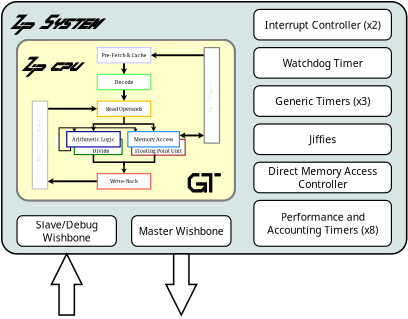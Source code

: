 <?xml version="1.0" encoding="UTF-8"?>
<dia:diagram xmlns:dia="http://www.lysator.liu.se/~alla/dia/">
  <dia:layer name="Background" visible="true" active="true">
    <dia:object type="Standard - Box" version="0" id="O0">
      <dia:attribute name="obj_pos">
        <dia:point val="0,0"/>
      </dia:attribute>
      <dia:attribute name="obj_bb">
        <dia:rectangle val="-0.2,-0.2;106.2,66.2"/>
      </dia:attribute>
      <dia:attribute name="elem_corner">
        <dia:point val="0,0"/>
      </dia:attribute>
      <dia:attribute name="elem_width">
        <dia:real val="106"/>
      </dia:attribute>
      <dia:attribute name="elem_height">
        <dia:real val="66"/>
      </dia:attribute>
      <dia:attribute name="border_width">
        <dia:real val="0.4"/>
      </dia:attribute>
      <dia:attribute name="inner_color">
        <dia:color val="#d8e5e5"/>
      </dia:attribute>
      <dia:attribute name="show_background">
        <dia:boolean val="true"/>
      </dia:attribute>
      <dia:attribute name="corner_radius">
        <dia:real val="4"/>
      </dia:attribute>
    </dia:object>
    <dia:group>
      <dia:object type="Standard - Box" version="0" id="O1">
        <dia:attribute name="obj_pos">
          <dia:point val="4,10"/>
        </dia:attribute>
        <dia:attribute name="obj_bb">
          <dia:rectangle val="3.75,9.75;61.25,52.25"/>
        </dia:attribute>
        <dia:attribute name="elem_corner">
          <dia:point val="4,10"/>
        </dia:attribute>
        <dia:attribute name="elem_width">
          <dia:real val="57"/>
        </dia:attribute>
        <dia:attribute name="elem_height">
          <dia:real val="42"/>
        </dia:attribute>
        <dia:attribute name="border_width">
          <dia:real val="0.5"/>
        </dia:attribute>
        <dia:attribute name="border_color">
          <dia:color val="#808080"/>
        </dia:attribute>
        <dia:attribute name="inner_color">
          <dia:color val="#ffffca"/>
        </dia:attribute>
        <dia:attribute name="show_background">
          <dia:boolean val="true"/>
        </dia:attribute>
        <dia:attribute name="corner_radius">
          <dia:real val="3"/>
        </dia:attribute>
      </dia:object>
      <dia:object type="Standard - Box" version="0" id="O2">
        <dia:attribute name="obj_pos">
          <dia:point val="19,36"/>
        </dia:attribute>
        <dia:attribute name="obj_bb">
          <dia:rectangle val="18.85,35.85;31.65,40.15"/>
        </dia:attribute>
        <dia:attribute name="elem_corner">
          <dia:point val="19,36"/>
        </dia:attribute>
        <dia:attribute name="elem_width">
          <dia:real val="12.5"/>
        </dia:attribute>
        <dia:attribute name="elem_height">
          <dia:real val="4"/>
        </dia:attribute>
        <dia:attribute name="border_width">
          <dia:real val="0.3"/>
        </dia:attribute>
        <dia:attribute name="border_color">
          <dia:color val="#008000"/>
        </dia:attribute>
        <dia:attribute name="show_background">
          <dia:boolean val="true"/>
        </dia:attribute>
      </dia:object>
      <dia:object type="Standard - Outline" version="0" id="O3">
        <dia:attribute name="obj_pos">
          <dia:point val="14,38"/>
        </dia:attribute>
        <dia:attribute name="obj_bb">
          <dia:rectangle val="14,34.917;15.062,38"/>
        </dia:attribute>
        <dia:attribute name="meta">
          <dia:composite type="dict"/>
        </dia:attribute>
        <dia:attribute name="name">
          <dia:string>#Flags#</dia:string>
        </dia:attribute>
        <dia:attribute name="rotation">
          <dia:real val="90"/>
        </dia:attribute>
        <dia:attribute name="text_font">
          <dia:font family="Century Schoolbook L" style="48" name="Courier"/>
        </dia:attribute>
        <dia:attribute name="text_height">
          <dia:real val="1.129"/>
        </dia:attribute>
        <dia:attribute name="line_width">
          <dia:real val="0"/>
        </dia:attribute>
        <dia:attribute name="line_colour">
          <dia:color val="#ffffff"/>
        </dia:attribute>
        <dia:attribute name="fill_colour">
          <dia:color val="#000000"/>
        </dia:attribute>
        <dia:attribute name="show_background">
          <dia:boolean val="true"/>
        </dia:attribute>
      </dia:object>
      <dia:object type="Standard - PolyLine" version="0" id="O4">
        <dia:attribute name="obj_pos">
          <dia:point val="18,38"/>
        </dia:attribute>
        <dia:attribute name="obj_bb">
          <dia:rectangle val="14.95,32.95;19.362,39.05"/>
        </dia:attribute>
        <dia:attribute name="poly_points">
          <dia:point val="18,38"/>
          <dia:point val="18,39"/>
          <dia:point val="15,39"/>
          <dia:point val="15,33"/>
          <dia:point val="19,33"/>
          <dia:point val="19,34"/>
        </dia:attribute>
        <dia:attribute name="end_arrow">
          <dia:enum val="22"/>
        </dia:attribute>
        <dia:attribute name="end_arrow_length">
          <dia:real val="0.5"/>
        </dia:attribute>
        <dia:attribute name="end_arrow_width">
          <dia:real val="0.5"/>
        </dia:attribute>
      </dia:object>
      <dia:object type="Standard - PolyLine" version="0" id="O5">
        <dia:attribute name="obj_pos">
          <dia:point val="19,35"/>
        </dia:attribute>
        <dia:attribute name="obj_bb">
          <dia:rectangle val="18.95,34.95;35.362,36.112"/>
        </dia:attribute>
        <dia:attribute name="poly_points">
          <dia:point val="19,35"/>
          <dia:point val="35,35"/>
          <dia:point val="35,36"/>
        </dia:attribute>
        <dia:attribute name="end_arrow">
          <dia:enum val="22"/>
        </dia:attribute>
        <dia:attribute name="end_arrow_length">
          <dia:real val="0.5"/>
        </dia:attribute>
        <dia:attribute name="end_arrow_width">
          <dia:real val="0.5"/>
        </dia:attribute>
      </dia:object>
      <dia:object type="Standard - Line" version="0" id="O6">
        <dia:attribute name="obj_pos">
          <dia:point val="32,16"/>
        </dia:attribute>
        <dia:attribute name="obj_bb">
          <dia:rectangle val="31.191,15.75;32.809,19.559"/>
        </dia:attribute>
        <dia:attribute name="conn_endpoints">
          <dia:point val="32,16"/>
          <dia:point val="32,19"/>
        </dia:attribute>
        <dia:attribute name="numcp">
          <dia:int val="1"/>
        </dia:attribute>
        <dia:attribute name="line_width">
          <dia:real val="0.5"/>
        </dia:attribute>
        <dia:attribute name="end_arrow">
          <dia:enum val="22"/>
        </dia:attribute>
        <dia:attribute name="end_arrow_length">
          <dia:real val="0.5"/>
        </dia:attribute>
        <dia:attribute name="end_arrow_width">
          <dia:real val="0.5"/>
        </dia:attribute>
        <dia:connections>
          <dia:connection handle="0" to="O23" connection="6"/>
          <dia:connection handle="1" to="O21" connection="1"/>
        </dia:connections>
      </dia:object>
      <dia:object type="Standard - Line" version="0" id="O7">
        <dia:attribute name="obj_pos">
          <dia:point val="32,23"/>
        </dia:attribute>
        <dia:attribute name="obj_bb">
          <dia:rectangle val="31.191,22.75;32.809,26.559"/>
        </dia:attribute>
        <dia:attribute name="conn_endpoints">
          <dia:point val="32,23"/>
          <dia:point val="32,26"/>
        </dia:attribute>
        <dia:attribute name="numcp">
          <dia:int val="1"/>
        </dia:attribute>
        <dia:attribute name="line_width">
          <dia:real val="0.5"/>
        </dia:attribute>
        <dia:attribute name="end_arrow">
          <dia:enum val="22"/>
        </dia:attribute>
        <dia:attribute name="end_arrow_length">
          <dia:real val="0.5"/>
        </dia:attribute>
        <dia:attribute name="end_arrow_width">
          <dia:real val="0.5"/>
        </dia:attribute>
        <dia:connections>
          <dia:connection handle="0" to="O21" connection="6"/>
          <dia:connection handle="1" to="O19" connection="1"/>
        </dia:connections>
      </dia:object>
      <dia:object type="Standard - ZigZagLine" version="1" id="O8">
        <dia:attribute name="obj_pos">
          <dia:point val="32,30"/>
        </dia:attribute>
        <dia:attribute name="obj_bb">
          <dia:rectangle val="23.303,29.8;32.2,34.447"/>
        </dia:attribute>
        <dia:attribute name="orth_points">
          <dia:point val="32,30"/>
          <dia:point val="32,32"/>
          <dia:point val="24,32"/>
          <dia:point val="24,34"/>
        </dia:attribute>
        <dia:attribute name="orth_orient">
          <dia:enum val="1"/>
          <dia:enum val="0"/>
          <dia:enum val="1"/>
        </dia:attribute>
        <dia:attribute name="autorouting">
          <dia:boolean val="true"/>
        </dia:attribute>
        <dia:attribute name="line_width">
          <dia:real val="0.4"/>
        </dia:attribute>
        <dia:attribute name="end_arrow">
          <dia:enum val="22"/>
        </dia:attribute>
        <dia:attribute name="end_arrow_length">
          <dia:real val="0.5"/>
        </dia:attribute>
        <dia:attribute name="end_arrow_width">
          <dia:real val="0.5"/>
        </dia:attribute>
        <dia:connections>
          <dia:connection handle="0" to="O19" connection="6"/>
          <dia:connection handle="1" to="O15" connection="1"/>
        </dia:connections>
      </dia:object>
      <dia:object type="Standard - ZigZagLine" version="1" id="O9">
        <dia:attribute name="obj_pos">
          <dia:point val="32,32"/>
        </dia:attribute>
        <dia:attribute name="obj_bb">
          <dia:rectangle val="32,31.8;40.447,34.447"/>
        </dia:attribute>
        <dia:attribute name="orth_points">
          <dia:point val="32,32"/>
          <dia:point val="32,32"/>
          <dia:point val="39.75,32"/>
          <dia:point val="39.75,34"/>
        </dia:attribute>
        <dia:attribute name="orth_orient">
          <dia:enum val="1"/>
          <dia:enum val="0"/>
          <dia:enum val="1"/>
        </dia:attribute>
        <dia:attribute name="autorouting">
          <dia:boolean val="false"/>
        </dia:attribute>
        <dia:attribute name="line_width">
          <dia:real val="0.4"/>
        </dia:attribute>
        <dia:attribute name="end_arrow">
          <dia:enum val="22"/>
        </dia:attribute>
        <dia:attribute name="end_arrow_length">
          <dia:real val="0.5"/>
        </dia:attribute>
        <dia:attribute name="end_arrow_width">
          <dia:real val="0.5"/>
        </dia:attribute>
        <dia:connections>
          <dia:connection handle="1" to="O42" connection="1"/>
        </dia:connections>
      </dia:object>
      <dia:object type="Standard - ZigZagLine" version="1" id="O10">
        <dia:attribute name="obj_pos">
          <dia:point val="24,40"/>
        </dia:attribute>
        <dia:attribute name="obj_bb">
          <dia:rectangle val="23.8,39.8;32.697,45.447"/>
        </dia:attribute>
        <dia:attribute name="orth_points">
          <dia:point val="24,40"/>
          <dia:point val="24,42"/>
          <dia:point val="32,42"/>
          <dia:point val="32,45"/>
        </dia:attribute>
        <dia:attribute name="orth_orient">
          <dia:enum val="1"/>
          <dia:enum val="0"/>
          <dia:enum val="1"/>
        </dia:attribute>
        <dia:attribute name="autorouting">
          <dia:boolean val="false"/>
        </dia:attribute>
        <dia:attribute name="line_width">
          <dia:real val="0.4"/>
        </dia:attribute>
        <dia:attribute name="end_arrow">
          <dia:enum val="22"/>
        </dia:attribute>
        <dia:attribute name="end_arrow_length">
          <dia:real val="0.5"/>
        </dia:attribute>
        <dia:attribute name="end_arrow_width">
          <dia:real val="0.5"/>
        </dia:attribute>
      </dia:object>
      <dia:object type="Standard - Line" version="0" id="O11">
        <dia:attribute name="obj_pos">
          <dia:point val="25,47"/>
        </dia:attribute>
        <dia:attribute name="obj_bb">
          <dia:rectangle val="11.441,46.191;25.25,47.809"/>
        </dia:attribute>
        <dia:attribute name="conn_endpoints">
          <dia:point val="25,47"/>
          <dia:point val="12,47"/>
        </dia:attribute>
        <dia:attribute name="numcp">
          <dia:int val="1"/>
        </dia:attribute>
        <dia:attribute name="line_width">
          <dia:real val="0.5"/>
        </dia:attribute>
        <dia:attribute name="end_arrow">
          <dia:enum val="22"/>
        </dia:attribute>
        <dia:attribute name="end_arrow_length">
          <dia:real val="0.5"/>
        </dia:attribute>
        <dia:attribute name="end_arrow_width">
          <dia:real val="0.5"/>
        </dia:attribute>
        <dia:connections>
          <dia:connection handle="0" to="O17" connection="3"/>
        </dia:connections>
      </dia:object>
      <dia:object type="Standard - Line" version="0" id="O12">
        <dia:attribute name="obj_pos">
          <dia:point val="12,28"/>
        </dia:attribute>
        <dia:attribute name="obj_bb">
          <dia:rectangle val="11.75,27.191;25.559,28.809"/>
        </dia:attribute>
        <dia:attribute name="conn_endpoints">
          <dia:point val="12,28"/>
          <dia:point val="25,28"/>
        </dia:attribute>
        <dia:attribute name="numcp">
          <dia:int val="1"/>
        </dia:attribute>
        <dia:attribute name="line_width">
          <dia:real val="0.5"/>
        </dia:attribute>
        <dia:attribute name="end_arrow">
          <dia:enum val="22"/>
        </dia:attribute>
        <dia:attribute name="end_arrow_length">
          <dia:real val="0.5"/>
        </dia:attribute>
        <dia:attribute name="end_arrow_width">
          <dia:real val="0.5"/>
        </dia:attribute>
        <dia:connections>
          <dia:connection handle="1" to="O19" connection="3"/>
        </dia:connections>
      </dia:object>
      <dia:object type="Standard - Line" version="0" id="O13">
        <dia:attribute name="obj_pos">
          <dia:point val="53,14"/>
        </dia:attribute>
        <dia:attribute name="obj_bb">
          <dia:rectangle val="38.441,13.191;53.25,14.809"/>
        </dia:attribute>
        <dia:attribute name="conn_endpoints">
          <dia:point val="53,14"/>
          <dia:point val="39,14"/>
        </dia:attribute>
        <dia:attribute name="numcp">
          <dia:int val="1"/>
        </dia:attribute>
        <dia:attribute name="line_width">
          <dia:real val="0.5"/>
        </dia:attribute>
        <dia:attribute name="end_arrow">
          <dia:enum val="22"/>
        </dia:attribute>
        <dia:attribute name="end_arrow_length">
          <dia:real val="0.5"/>
        </dia:attribute>
        <dia:attribute name="end_arrow_width">
          <dia:real val="0.5"/>
        </dia:attribute>
        <dia:connections>
          <dia:connection handle="1" to="O23" connection="4"/>
        </dia:connections>
      </dia:object>
      <dia:object type="Standard - Line" version="0" id="O14">
        <dia:attribute name="obj_pos">
          <dia:point val="53,35"/>
        </dia:attribute>
        <dia:attribute name="obj_bb">
          <dia:rectangle val="46.25,34.191;53.25,35.809"/>
        </dia:attribute>
        <dia:attribute name="conn_endpoints">
          <dia:point val="53,35"/>
          <dia:point val="46.5,35"/>
        </dia:attribute>
        <dia:attribute name="numcp">
          <dia:int val="1"/>
        </dia:attribute>
        <dia:attribute name="line_width">
          <dia:real val="0.5"/>
        </dia:attribute>
        <dia:attribute name="start_arrow">
          <dia:enum val="22"/>
        </dia:attribute>
        <dia:attribute name="start_arrow_length">
          <dia:real val="0.5"/>
        </dia:attribute>
        <dia:attribute name="start_arrow_width">
          <dia:real val="0.5"/>
        </dia:attribute>
        <dia:attribute name="end_arrow">
          <dia:enum val="22"/>
        </dia:attribute>
        <dia:attribute name="end_arrow_length">
          <dia:real val="0.5"/>
        </dia:attribute>
        <dia:attribute name="end_arrow_width">
          <dia:real val="0.5"/>
        </dia:attribute>
      </dia:object>
      <dia:object type="Standard - Box" version="0" id="O15">
        <dia:attribute name="obj_pos">
          <dia:point val="17,34"/>
        </dia:attribute>
        <dia:attribute name="obj_bb">
          <dia:rectangle val="16.85,33.85;31.15,38.15"/>
        </dia:attribute>
        <dia:attribute name="elem_corner">
          <dia:point val="17,34"/>
        </dia:attribute>
        <dia:attribute name="elem_width">
          <dia:real val="14"/>
        </dia:attribute>
        <dia:attribute name="elem_height">
          <dia:real val="4"/>
        </dia:attribute>
        <dia:attribute name="border_width">
          <dia:real val="0.3"/>
        </dia:attribute>
        <dia:attribute name="border_color">
          <dia:color val="#000099"/>
        </dia:attribute>
        <dia:attribute name="show_background">
          <dia:boolean val="true"/>
        </dia:attribute>
      </dia:object>
      <dia:object type="Standard - Text" version="1" id="O16">
        <dia:attribute name="obj_pos">
          <dia:point val="24,36"/>
        </dia:attribute>
        <dia:attribute name="obj_bb">
          <dia:rectangle val="18.25,35.211;29.75,36.789"/>
        </dia:attribute>
        <dia:attribute name="text">
          <dia:composite type="text">
            <dia:attribute name="string">
              <dia:string>#Arithmetic Logic#</dia:string>
            </dia:attribute>
            <dia:attribute name="font">
              <dia:font family="serif" style="0" name="Times-Roman"/>
            </dia:attribute>
            <dia:attribute name="height">
              <dia:real val="1.693"/>
            </dia:attribute>
            <dia:attribute name="pos">
              <dia:point val="24,36.469"/>
            </dia:attribute>
            <dia:attribute name="color">
              <dia:color val="#000000"/>
            </dia:attribute>
            <dia:attribute name="alignment">
              <dia:enum val="1"/>
            </dia:attribute>
          </dia:composite>
        </dia:attribute>
        <dia:attribute name="valign">
          <dia:enum val="2"/>
        </dia:attribute>
        <dia:connections>
          <dia:connection handle="0" to="O15" connection="8"/>
        </dia:connections>
      </dia:object>
      <dia:object type="Standard - Box" version="0" id="O17">
        <dia:attribute name="obj_pos">
          <dia:point val="25,45"/>
        </dia:attribute>
        <dia:attribute name="obj_bb">
          <dia:rectangle val="24.85,44.85;39.15,49.15"/>
        </dia:attribute>
        <dia:attribute name="elem_corner">
          <dia:point val="25,45"/>
        </dia:attribute>
        <dia:attribute name="elem_width">
          <dia:real val="14"/>
        </dia:attribute>
        <dia:attribute name="elem_height">
          <dia:real val="4"/>
        </dia:attribute>
        <dia:attribute name="border_width">
          <dia:real val="0.3"/>
        </dia:attribute>
        <dia:attribute name="border_color">
          <dia:color val="#ff5454"/>
        </dia:attribute>
        <dia:attribute name="show_background">
          <dia:boolean val="true"/>
        </dia:attribute>
      </dia:object>
      <dia:object type="Standard - Text" version="1" id="O18">
        <dia:attribute name="obj_pos">
          <dia:point val="32,47"/>
        </dia:attribute>
        <dia:attribute name="obj_bb">
          <dia:rectangle val="28.198,46.211;35.803,47.789"/>
        </dia:attribute>
        <dia:attribute name="text">
          <dia:composite type="text">
            <dia:attribute name="string">
              <dia:string>#Write-Back#</dia:string>
            </dia:attribute>
            <dia:attribute name="font">
              <dia:font family="serif" style="0" name="Times-Roman"/>
            </dia:attribute>
            <dia:attribute name="height">
              <dia:real val="1.693"/>
            </dia:attribute>
            <dia:attribute name="pos">
              <dia:point val="32,47.469"/>
            </dia:attribute>
            <dia:attribute name="color">
              <dia:color val="#000000"/>
            </dia:attribute>
            <dia:attribute name="alignment">
              <dia:enum val="1"/>
            </dia:attribute>
          </dia:composite>
        </dia:attribute>
        <dia:attribute name="valign">
          <dia:enum val="2"/>
        </dia:attribute>
        <dia:connections>
          <dia:connection handle="0" to="O17" connection="8"/>
        </dia:connections>
      </dia:object>
      <dia:object type="Standard - Box" version="0" id="O19">
        <dia:attribute name="obj_pos">
          <dia:point val="25,26"/>
        </dia:attribute>
        <dia:attribute name="obj_bb">
          <dia:rectangle val="24.85,25.85;39.15,30.15"/>
        </dia:attribute>
        <dia:attribute name="elem_corner">
          <dia:point val="25,26"/>
        </dia:attribute>
        <dia:attribute name="elem_width">
          <dia:real val="14"/>
        </dia:attribute>
        <dia:attribute name="elem_height">
          <dia:real val="4"/>
        </dia:attribute>
        <dia:attribute name="border_width">
          <dia:real val="0.3"/>
        </dia:attribute>
        <dia:attribute name="border_color">
          <dia:color val="#ffbf00"/>
        </dia:attribute>
        <dia:attribute name="show_background">
          <dia:boolean val="true"/>
        </dia:attribute>
      </dia:object>
      <dia:object type="Standard - Text" version="1" id="O20">
        <dia:attribute name="obj_pos">
          <dia:point val="32,28"/>
        </dia:attribute>
        <dia:attribute name="obj_bb">
          <dia:rectangle val="26.701,27.211;37.299,28.789"/>
        </dia:attribute>
        <dia:attribute name="text">
          <dia:composite type="text">
            <dia:attribute name="string">
              <dia:string>#Read Operands#</dia:string>
            </dia:attribute>
            <dia:attribute name="font">
              <dia:font family="serif" style="0" name="Times-Roman"/>
            </dia:attribute>
            <dia:attribute name="height">
              <dia:real val="1.693"/>
            </dia:attribute>
            <dia:attribute name="pos">
              <dia:point val="32,28.469"/>
            </dia:attribute>
            <dia:attribute name="color">
              <dia:color val="#000000"/>
            </dia:attribute>
            <dia:attribute name="alignment">
              <dia:enum val="1"/>
            </dia:attribute>
          </dia:composite>
        </dia:attribute>
        <dia:attribute name="valign">
          <dia:enum val="2"/>
        </dia:attribute>
        <dia:connections>
          <dia:connection handle="0" to="O19" connection="8"/>
        </dia:connections>
      </dia:object>
      <dia:object type="Standard - Box" version="0" id="O21">
        <dia:attribute name="obj_pos">
          <dia:point val="25,19"/>
        </dia:attribute>
        <dia:attribute name="obj_bb">
          <dia:rectangle val="24.85,18.85;39.15,23.15"/>
        </dia:attribute>
        <dia:attribute name="elem_corner">
          <dia:point val="25,19"/>
        </dia:attribute>
        <dia:attribute name="elem_width">
          <dia:real val="14"/>
        </dia:attribute>
        <dia:attribute name="elem_height">
          <dia:real val="4"/>
        </dia:attribute>
        <dia:attribute name="border_width">
          <dia:real val="0.3"/>
        </dia:attribute>
        <dia:attribute name="border_color">
          <dia:color val="#58ff58"/>
        </dia:attribute>
        <dia:attribute name="show_background">
          <dia:boolean val="true"/>
        </dia:attribute>
      </dia:object>
      <dia:object type="Standard - Text" version="1" id="O22">
        <dia:attribute name="obj_pos">
          <dia:point val="32,21"/>
        </dia:attribute>
        <dia:attribute name="obj_bb">
          <dia:rectangle val="29.435,20.211;34.565,21.789"/>
        </dia:attribute>
        <dia:attribute name="text">
          <dia:composite type="text">
            <dia:attribute name="string">
              <dia:string>#Decode#</dia:string>
            </dia:attribute>
            <dia:attribute name="font">
              <dia:font family="serif" style="0" name="Times-Roman"/>
            </dia:attribute>
            <dia:attribute name="height">
              <dia:real val="1.693"/>
            </dia:attribute>
            <dia:attribute name="pos">
              <dia:point val="32,21.469"/>
            </dia:attribute>
            <dia:attribute name="color">
              <dia:color val="#000000"/>
            </dia:attribute>
            <dia:attribute name="alignment">
              <dia:enum val="1"/>
            </dia:attribute>
          </dia:composite>
        </dia:attribute>
        <dia:attribute name="valign">
          <dia:enum val="2"/>
        </dia:attribute>
        <dia:connections>
          <dia:connection handle="0" to="O21" connection="8"/>
        </dia:connections>
      </dia:object>
      <dia:object type="Standard - Box" version="0" id="O23">
        <dia:attribute name="obj_pos">
          <dia:point val="25,12"/>
        </dia:attribute>
        <dia:attribute name="obj_bb">
          <dia:rectangle val="24.85,11.85;39.15,16.15"/>
        </dia:attribute>
        <dia:attribute name="elem_corner">
          <dia:point val="25,12"/>
        </dia:attribute>
        <dia:attribute name="elem_width">
          <dia:real val="14"/>
        </dia:attribute>
        <dia:attribute name="elem_height">
          <dia:real val="4"/>
        </dia:attribute>
        <dia:attribute name="border_width">
          <dia:real val="0.3"/>
        </dia:attribute>
        <dia:attribute name="border_color">
          <dia:color val="#c8c8ff"/>
        </dia:attribute>
        <dia:attribute name="show_background">
          <dia:boolean val="true"/>
        </dia:attribute>
      </dia:object>
      <dia:object type="Standard - Text" version="1" id="O24">
        <dia:attribute name="obj_pos">
          <dia:point val="32,14"/>
        </dia:attribute>
        <dia:attribute name="obj_bb">
          <dia:rectangle val="25.497,13.211;38.502,14.789"/>
        </dia:attribute>
        <dia:attribute name="text">
          <dia:composite type="text">
            <dia:attribute name="string">
              <dia:string>#Pre-Fetch &amp; Cache#</dia:string>
            </dia:attribute>
            <dia:attribute name="font">
              <dia:font family="serif" style="0" name="Times-Roman"/>
            </dia:attribute>
            <dia:attribute name="height">
              <dia:real val="1.693"/>
            </dia:attribute>
            <dia:attribute name="pos">
              <dia:point val="32,14.469"/>
            </dia:attribute>
            <dia:attribute name="color">
              <dia:color val="#000000"/>
            </dia:attribute>
            <dia:attribute name="alignment">
              <dia:enum val="1"/>
            </dia:attribute>
          </dia:composite>
        </dia:attribute>
        <dia:attribute name="valign">
          <dia:enum val="2"/>
        </dia:attribute>
        <dia:connections>
          <dia:connection handle="0" to="O23" connection="8"/>
        </dia:connections>
      </dia:object>
      <dia:object type="Standard - Box" version="0" id="O25">
        <dia:attribute name="obj_pos">
          <dia:point val="53,12"/>
        </dia:attribute>
        <dia:attribute name="obj_bb">
          <dia:rectangle val="52.85,11.85;57.15,37.15"/>
        </dia:attribute>
        <dia:attribute name="elem_corner">
          <dia:point val="53,12"/>
        </dia:attribute>
        <dia:attribute name="elem_width">
          <dia:real val="4"/>
        </dia:attribute>
        <dia:attribute name="elem_height">
          <dia:real val="25"/>
        </dia:attribute>
        <dia:attribute name="border_width">
          <dia:real val="0.3"/>
        </dia:attribute>
        <dia:attribute name="border_color">
          <dia:color val="#808080"/>
        </dia:attribute>
        <dia:attribute name="show_background">
          <dia:boolean val="true"/>
        </dia:attribute>
      </dia:object>
      <dia:object type="Standard - Outline" version="0" id="O26">
        <dia:attribute name="obj_pos">
          <dia:point val="54,29"/>
        </dia:attribute>
        <dia:attribute name="obj_bb">
          <dia:rectangle val="54,20.549;55.281,29"/>
        </dia:attribute>
        <dia:attribute name="meta">
          <dia:composite type="dict"/>
        </dia:attribute>
        <dia:attribute name="name">
          <dia:string>#Wishbone#</dia:string>
        </dia:attribute>
        <dia:attribute name="rotation">
          <dia:real val="90"/>
        </dia:attribute>
        <dia:attribute name="text_font">
          <dia:font family="Century Schoolbook L" style="48" name="Courier"/>
        </dia:attribute>
        <dia:attribute name="text_height">
          <dia:real val="1.693"/>
        </dia:attribute>
        <dia:attribute name="line_width">
          <dia:real val="0"/>
        </dia:attribute>
        <dia:attribute name="line_colour">
          <dia:color val="#ffffff"/>
        </dia:attribute>
        <dia:attribute name="fill_colour">
          <dia:color val="#000000"/>
        </dia:attribute>
        <dia:attribute name="show_background">
          <dia:boolean val="true"/>
        </dia:attribute>
      </dia:object>
      <dia:object type="Standard - Box" version="0" id="O27">
        <dia:attribute name="obj_pos">
          <dia:point val="8,26"/>
        </dia:attribute>
        <dia:attribute name="obj_bb">
          <dia:rectangle val="7.85,25.85;12.15,49.15"/>
        </dia:attribute>
        <dia:attribute name="elem_corner">
          <dia:point val="8,26"/>
        </dia:attribute>
        <dia:attribute name="elem_width">
          <dia:real val="4"/>
        </dia:attribute>
        <dia:attribute name="elem_height">
          <dia:real val="23"/>
        </dia:attribute>
        <dia:attribute name="border_width">
          <dia:real val="0.3"/>
        </dia:attribute>
        <dia:attribute name="border_color">
          <dia:color val="#bfbfbf"/>
        </dia:attribute>
        <dia:attribute name="show_background">
          <dia:boolean val="true"/>
        </dia:attribute>
      </dia:object>
      <dia:object type="Standard - Outline" version="0" id="O28">
        <dia:attribute name="obj_pos">
          <dia:point val="9,42"/>
        </dia:attribute>
        <dia:attribute name="obj_bb">
          <dia:rectangle val="9,30.797;10.594,42"/>
        </dia:attribute>
        <dia:attribute name="meta">
          <dia:composite type="dict"/>
        </dia:attribute>
        <dia:attribute name="name">
          <dia:string>#Register File#</dia:string>
        </dia:attribute>
        <dia:attribute name="rotation">
          <dia:real val="90"/>
        </dia:attribute>
        <dia:attribute name="text_font">
          <dia:font family="Century Schoolbook L" style="48" name="Courier"/>
        </dia:attribute>
        <dia:attribute name="text_height">
          <dia:real val="1.693"/>
        </dia:attribute>
        <dia:attribute name="line_width">
          <dia:real val="0"/>
        </dia:attribute>
        <dia:attribute name="line_colour">
          <dia:color val="#ffffff"/>
        </dia:attribute>
        <dia:attribute name="fill_colour">
          <dia:color val="#000000"/>
        </dia:attribute>
        <dia:attribute name="show_background">
          <dia:boolean val="true"/>
        </dia:attribute>
      </dia:object>
      <dia:object type="Standard - Polygon" version="0" id="O29">
        <dia:attribute name="obj_pos">
          <dia:point val="7,15"/>
        </dia:attribute>
        <dia:attribute name="obj_bb">
          <dia:rectangle val="5.379,14.45;9.621,18.05"/>
        </dia:attribute>
        <dia:attribute name="poly_points">
          <dia:point val="7,15"/>
          <dia:point val="7.5,14.5"/>
          <dia:point val="9.5,14.5"/>
          <dia:point val="6.5,17.5"/>
          <dia:point val="8,17.5"/>
          <dia:point val="7.5,18"/>
          <dia:point val="5.5,18"/>
          <dia:point val="8.5,15"/>
        </dia:attribute>
        <dia:attribute name="line_width">
          <dia:real val="0.1"/>
        </dia:attribute>
        <dia:attribute name="inner_color">
          <dia:color val="#000000"/>
        </dia:attribute>
        <dia:attribute name="show_background">
          <dia:boolean val="true"/>
        </dia:attribute>
      </dia:object>
      <dia:object type="Standard - Polygon" version="0" id="O30">
        <dia:attribute name="obj_pos">
          <dia:point val="8.5,16.5"/>
        </dia:attribute>
        <dia:attribute name="obj_bb">
          <dia:rectangle val="7.879,16.45;9.121,17.05"/>
        </dia:attribute>
        <dia:attribute name="poly_points">
          <dia:point val="8.5,16.5"/>
          <dia:point val="9,16.5"/>
          <dia:point val="8.5,17"/>
          <dia:point val="8,17"/>
        </dia:attribute>
        <dia:attribute name="line_width">
          <dia:real val="0.1"/>
        </dia:attribute>
        <dia:attribute name="inner_color">
          <dia:color val="#000000"/>
        </dia:attribute>
        <dia:attribute name="show_background">
          <dia:boolean val="true"/>
        </dia:attribute>
      </dia:object>
      <dia:object type="Standard - Polygon" version="0" id="O31">
        <dia:attribute name="obj_pos">
          <dia:point val="8.5,17.5"/>
        </dia:attribute>
        <dia:attribute name="obj_bb">
          <dia:rectangle val="6.379,16.45;11.55,19.55"/>
        </dia:attribute>
        <dia:attribute name="poly_points">
          <dia:point val="8.5,17.5"/>
          <dia:point val="10,17.5"/>
          <dia:point val="10.5,17.5"/>
          <dia:point val="11,17"/>
          <dia:point val="9,17"/>
          <dia:point val="9.5,16.5"/>
          <dia:point val="11.5,16.5"/>
          <dia:point val="11.5,17"/>
          <dia:point val="10.5,18"/>
          <dia:point val="8.5,18"/>
          <dia:point val="7,19.5"/>
          <dia:point val="6.5,19.5"/>
        </dia:attribute>
        <dia:attribute name="line_width">
          <dia:real val="0.1"/>
        </dia:attribute>
        <dia:attribute name="inner_color">
          <dia:color val="#000000"/>
        </dia:attribute>
        <dia:attribute name="show_background">
          <dia:boolean val="true"/>
        </dia:attribute>
      </dia:object>
      <dia:object type="Standard - Polygon" version="0" id="O32">
        <dia:attribute name="obj_pos">
          <dia:point val="13,17.5"/>
        </dia:attribute>
        <dia:attribute name="obj_bb">
          <dia:rectangle val="12.95,15.95;16.621,18.05"/>
        </dia:attribute>
        <dia:attribute name="poly_points">
          <dia:point val="13,17.5"/>
          <dia:point val="14.5,16"/>
          <dia:point val="16.5,16"/>
          <dia:point val="16,16.5"/>
          <dia:point val="14.5,16.5"/>
          <dia:point val="13.5,17.5"/>
          <dia:point val="15,17.5"/>
          <dia:point val="14.5,18"/>
          <dia:point val="13,18"/>
        </dia:attribute>
        <dia:attribute name="line_width">
          <dia:real val="0.1"/>
        </dia:attribute>
        <dia:attribute name="inner_color">
          <dia:color val="#000000"/>
        </dia:attribute>
        <dia:attribute name="show_background">
          <dia:boolean val="true"/>
        </dia:attribute>
      </dia:object>
      <dia:object type="Standard - Polygon" version="0" id="O33">
        <dia:attribute name="obj_pos">
          <dia:point val="17,16"/>
        </dia:attribute>
        <dia:attribute name="obj_bb">
          <dia:rectangle val="14.879,15.95;18.55,18.05"/>
        </dia:attribute>
        <dia:attribute name="poly_points">
          <dia:point val="17,16"/>
          <dia:point val="18.5,16"/>
          <dia:point val="18.5,16.5"/>
          <dia:point val="17.5,17.5"/>
          <dia:point val="16,17.5"/>
          <dia:point val="15.5,18"/>
          <dia:point val="15,18"/>
          <dia:point val="16,17"/>
          <dia:point val="17.5,17"/>
          <dia:point val="18,16.5"/>
          <dia:point val="16.5,16.5"/>
        </dia:attribute>
        <dia:attribute name="line_width">
          <dia:real val="0.1"/>
        </dia:attribute>
        <dia:attribute name="inner_color">
          <dia:color val="#000000"/>
        </dia:attribute>
        <dia:attribute name="show_background">
          <dia:boolean val="true"/>
        </dia:attribute>
      </dia:object>
      <dia:object type="Standard - Polygon" version="0" id="O34">
        <dia:attribute name="obj_pos">
          <dia:point val="19.5,16"/>
        </dia:attribute>
        <dia:attribute name="obj_bb">
          <dia:rectangle val="17.95,15.95;21.621,18.05"/>
        </dia:attribute>
        <dia:attribute name="poly_points">
          <dia:point val="19.5,16"/>
          <dia:point val="20,16"/>
          <dia:point val="18.5,17.5"/>
          <dia:point val="19.5,17.5"/>
          <dia:point val="21,16"/>
          <dia:point val="21.5,16"/>
          <dia:point val="19.5,18"/>
          <dia:point val="18,18"/>
          <dia:point val="18,17.5"/>
        </dia:attribute>
        <dia:attribute name="line_width">
          <dia:real val="0.1"/>
        </dia:attribute>
        <dia:attribute name="inner_color">
          <dia:color val="#000000"/>
        </dia:attribute>
        <dia:attribute name="show_background">
          <dia:boolean val="true"/>
        </dia:attribute>
      </dia:object>
      <dia:object type="Standard - Polygon" version="0" id="O35">
        <dia:attribute name="obj_pos">
          <dia:point val="50,45"/>
        </dia:attribute>
        <dia:attribute name="obj_bb">
          <dia:rectangle val="48.75,44.95;53.65,49.85"/>
        </dia:attribute>
        <dia:attribute name="poly_points">
          <dia:point val="50,45"/>
          <dia:point val="51.6,45"/>
          <dia:point val="51.6,45.6"/>
          <dia:point val="50.2,45.6"/>
          <dia:point val="49.4,46.4"/>
          <dia:point val="49.4,48.4"/>
          <dia:point val="50.2,49.2"/>
          <dia:point val="52.2,49.2"/>
          <dia:point val="53,48.4"/>
          <dia:point val="53,48"/>
          <dia:point val="51,48"/>
          <dia:point val="51,47.4"/>
          <dia:point val="53.6,47.4"/>
          <dia:point val="53.6,49.8"/>
          <dia:point val="53,49.8"/>
          <dia:point val="53,49.2"/>
          <dia:point val="52.4,49.8"/>
          <dia:point val="50,49.8"/>
          <dia:point val="48.8,48.6"/>
          <dia:point val="48.8,46.2"/>
        </dia:attribute>
        <dia:attribute name="line_width">
          <dia:real val="0.1"/>
        </dia:attribute>
        <dia:attribute name="inner_color">
          <dia:color val="#000000"/>
        </dia:attribute>
        <dia:attribute name="show_background">
          <dia:boolean val="true"/>
        </dia:attribute>
      </dia:object>
      <dia:object type="Standard - Polygon" version="0" id="O36">
        <dia:attribute name="obj_pos">
          <dia:point val="52.4,45"/>
        </dia:attribute>
        <dia:attribute name="obj_bb">
          <dia:rectangle val="52.35,44.95;55.05,49.85"/>
        </dia:attribute>
        <dia:attribute name="poly_points">
          <dia:point val="52.4,45"/>
          <dia:point val="55,45"/>
          <dia:point val="55,49.8"/>
          <dia:point val="54.4,49.8"/>
          <dia:point val="54.4,45.6"/>
          <dia:point val="52.4,45.6"/>
        </dia:attribute>
        <dia:attribute name="line_width">
          <dia:real val="0.1"/>
        </dia:attribute>
        <dia:attribute name="inner_color">
          <dia:color val="#000000"/>
        </dia:attribute>
        <dia:attribute name="show_background">
          <dia:boolean val="true"/>
        </dia:attribute>
      </dia:object>
      <dia:object type="Standard - Polygon" version="0" id="O37">
        <dia:attribute name="obj_pos">
          <dia:point val="55.8,45"/>
        </dia:attribute>
        <dia:attribute name="obj_bb">
          <dia:rectangle val="55.75,44.95;57.25,45.65"/>
        </dia:attribute>
        <dia:attribute name="poly_points">
          <dia:point val="55.8,45"/>
          <dia:point val="57.2,45"/>
          <dia:point val="57.2,45.6"/>
          <dia:point val="55.8,45.6"/>
        </dia:attribute>
        <dia:attribute name="line_width">
          <dia:real val="0.1"/>
        </dia:attribute>
        <dia:attribute name="inner_color">
          <dia:color val="#000000"/>
        </dia:attribute>
        <dia:attribute name="show_background">
          <dia:boolean val="true"/>
        </dia:attribute>
      </dia:object>
      <dia:object type="Standard - Text" version="1" id="O38">
        <dia:attribute name="obj_pos">
          <dia:point val="26,39"/>
        </dia:attribute>
        <dia:attribute name="obj_bb">
          <dia:rectangle val="23.808,38.211;28.192,39.789"/>
        </dia:attribute>
        <dia:attribute name="text">
          <dia:composite type="text">
            <dia:attribute name="string">
              <dia:string>#Divide#</dia:string>
            </dia:attribute>
            <dia:attribute name="font">
              <dia:font family="serif" style="0" name="Times-Roman"/>
            </dia:attribute>
            <dia:attribute name="height">
              <dia:real val="1.693"/>
            </dia:attribute>
            <dia:attribute name="pos">
              <dia:point val="26,39.469"/>
            </dia:attribute>
            <dia:attribute name="color">
              <dia:color val="#000000"/>
            </dia:attribute>
            <dia:attribute name="alignment">
              <dia:enum val="1"/>
            </dia:attribute>
          </dia:composite>
        </dia:attribute>
        <dia:attribute name="valign">
          <dia:enum val="2"/>
        </dia:attribute>
      </dia:object>
      <dia:object type="Standard - Box" version="0" id="O39">
        <dia:attribute name="obj_pos">
          <dia:point val="34,36"/>
        </dia:attribute>
        <dia:attribute name="obj_bb">
          <dia:rectangle val="33.85,35.85;48.15,40.309"/>
        </dia:attribute>
        <dia:attribute name="elem_corner">
          <dia:point val="34,36"/>
        </dia:attribute>
        <dia:attribute name="elem_width">
          <dia:real val="14"/>
        </dia:attribute>
        <dia:attribute name="elem_height">
          <dia:real val="4.159"/>
        </dia:attribute>
        <dia:attribute name="border_width">
          <dia:real val="0.3"/>
        </dia:attribute>
        <dia:attribute name="border_color">
          <dia:color val="#a52a2a"/>
        </dia:attribute>
        <dia:attribute name="show_background">
          <dia:boolean val="true"/>
        </dia:attribute>
      </dia:object>
      <dia:object type="Standard - Text" version="1" id="O40">
        <dia:attribute name="obj_pos">
          <dia:point val="41,39"/>
        </dia:attribute>
        <dia:attribute name="obj_bb">
          <dia:rectangle val="34.456,38.211;47.544,39.789"/>
        </dia:attribute>
        <dia:attribute name="text">
          <dia:composite type="text">
            <dia:attribute name="string">
              <dia:string>#Floating Point Unit#</dia:string>
            </dia:attribute>
            <dia:attribute name="font">
              <dia:font family="serif" style="0" name="Times-Roman"/>
            </dia:attribute>
            <dia:attribute name="height">
              <dia:real val="1.693"/>
            </dia:attribute>
            <dia:attribute name="pos">
              <dia:point val="41,39.469"/>
            </dia:attribute>
            <dia:attribute name="color">
              <dia:color val="#000000"/>
            </dia:attribute>
            <dia:attribute name="alignment">
              <dia:enum val="1"/>
            </dia:attribute>
          </dia:composite>
        </dia:attribute>
        <dia:attribute name="valign">
          <dia:enum val="2"/>
        </dia:attribute>
      </dia:object>
      <dia:object type="Standard - ZigZagLine" version="1" id="O41">
        <dia:attribute name="obj_pos">
          <dia:point val="40,40"/>
        </dia:attribute>
        <dia:attribute name="obj_bb">
          <dia:rectangle val="31.8,39.8;40.2,43.2"/>
        </dia:attribute>
        <dia:attribute name="orth_points">
          <dia:point val="40,40"/>
          <dia:point val="40,42"/>
          <dia:point val="32,42"/>
          <dia:point val="32,43"/>
        </dia:attribute>
        <dia:attribute name="orth_orient">
          <dia:enum val="1"/>
          <dia:enum val="0"/>
          <dia:enum val="1"/>
        </dia:attribute>
        <dia:attribute name="autorouting">
          <dia:boolean val="false"/>
        </dia:attribute>
        <dia:attribute name="line_width">
          <dia:real val="0.4"/>
        </dia:attribute>
      </dia:object>
      <dia:object type="Standard - Box" version="0" id="O42">
        <dia:attribute name="obj_pos">
          <dia:point val="33,34"/>
        </dia:attribute>
        <dia:attribute name="obj_bb">
          <dia:rectangle val="32.85,33.85;46.65,38.15"/>
        </dia:attribute>
        <dia:attribute name="elem_corner">
          <dia:point val="33,34"/>
        </dia:attribute>
        <dia:attribute name="elem_width">
          <dia:real val="13.5"/>
        </dia:attribute>
        <dia:attribute name="elem_height">
          <dia:real val="4"/>
        </dia:attribute>
        <dia:attribute name="border_width">
          <dia:real val="0.3"/>
        </dia:attribute>
        <dia:attribute name="border_color">
          <dia:color val="#1e90ff"/>
        </dia:attribute>
        <dia:attribute name="show_background">
          <dia:boolean val="true"/>
        </dia:attribute>
      </dia:object>
      <dia:object type="Standard - Text" version="1" id="O43">
        <dia:attribute name="obj_pos">
          <dia:point val="39.75,36"/>
        </dia:attribute>
        <dia:attribute name="obj_bb">
          <dia:rectangle val="34.341,35.211;45.159,36.789"/>
        </dia:attribute>
        <dia:attribute name="text">
          <dia:composite type="text">
            <dia:attribute name="string">
              <dia:string>#Memory Access#</dia:string>
            </dia:attribute>
            <dia:attribute name="font">
              <dia:font family="serif" style="0" name="Times-Roman"/>
            </dia:attribute>
            <dia:attribute name="height">
              <dia:real val="1.693"/>
            </dia:attribute>
            <dia:attribute name="pos">
              <dia:point val="39.75,36.469"/>
            </dia:attribute>
            <dia:attribute name="color">
              <dia:color val="#000000"/>
            </dia:attribute>
            <dia:attribute name="alignment">
              <dia:enum val="1"/>
            </dia:attribute>
          </dia:composite>
        </dia:attribute>
        <dia:attribute name="valign">
          <dia:enum val="2"/>
        </dia:attribute>
        <dia:connections>
          <dia:connection handle="0" to="O42" connection="8"/>
        </dia:connections>
      </dia:object>
    </dia:group>
    <dia:group>
      <dia:object type="Standard - Box" version="0" id="O44">
        <dia:attribute name="obj_pos">
          <dia:point val="4,10"/>
        </dia:attribute>
        <dia:attribute name="obj_bb">
          <dia:rectangle val="3.75,9.75;61.25,52.25"/>
        </dia:attribute>
        <dia:attribute name="elem_corner">
          <dia:point val="4,10"/>
        </dia:attribute>
        <dia:attribute name="elem_width">
          <dia:real val="57"/>
        </dia:attribute>
        <dia:attribute name="elem_height">
          <dia:real val="42"/>
        </dia:attribute>
        <dia:attribute name="border_width">
          <dia:real val="0.5"/>
        </dia:attribute>
        <dia:attribute name="border_color">
          <dia:color val="#808080"/>
        </dia:attribute>
        <dia:attribute name="inner_color">
          <dia:color val="#ffffca"/>
        </dia:attribute>
        <dia:attribute name="show_background">
          <dia:boolean val="true"/>
        </dia:attribute>
        <dia:attribute name="corner_radius">
          <dia:real val="3"/>
        </dia:attribute>
      </dia:object>
      <dia:object type="Standard - Box" version="0" id="O45">
        <dia:attribute name="obj_pos">
          <dia:point val="19,36"/>
        </dia:attribute>
        <dia:attribute name="obj_bb">
          <dia:rectangle val="18.85,35.85;31.65,40.15"/>
        </dia:attribute>
        <dia:attribute name="elem_corner">
          <dia:point val="19,36"/>
        </dia:attribute>
        <dia:attribute name="elem_width">
          <dia:real val="12.5"/>
        </dia:attribute>
        <dia:attribute name="elem_height">
          <dia:real val="4"/>
        </dia:attribute>
        <dia:attribute name="border_width">
          <dia:real val="0.3"/>
        </dia:attribute>
        <dia:attribute name="border_color">
          <dia:color val="#008000"/>
        </dia:attribute>
        <dia:attribute name="show_background">
          <dia:boolean val="true"/>
        </dia:attribute>
      </dia:object>
      <dia:object type="Standard - Outline" version="0" id="O46">
        <dia:attribute name="obj_pos">
          <dia:point val="14,38"/>
        </dia:attribute>
        <dia:attribute name="obj_bb">
          <dia:rectangle val="14,34.917;15.062,38"/>
        </dia:attribute>
        <dia:attribute name="meta">
          <dia:composite type="dict"/>
        </dia:attribute>
        <dia:attribute name="name">
          <dia:string>#Flags#</dia:string>
        </dia:attribute>
        <dia:attribute name="rotation">
          <dia:real val="90"/>
        </dia:attribute>
        <dia:attribute name="text_font">
          <dia:font family="Century Schoolbook L" style="48" name="Courier"/>
        </dia:attribute>
        <dia:attribute name="text_height">
          <dia:real val="1.129"/>
        </dia:attribute>
        <dia:attribute name="line_width">
          <dia:real val="0"/>
        </dia:attribute>
        <dia:attribute name="line_colour">
          <dia:color val="#ffffff"/>
        </dia:attribute>
        <dia:attribute name="fill_colour">
          <dia:color val="#000000"/>
        </dia:attribute>
        <dia:attribute name="show_background">
          <dia:boolean val="true"/>
        </dia:attribute>
      </dia:object>
      <dia:object type="Standard - PolyLine" version="0" id="O47">
        <dia:attribute name="obj_pos">
          <dia:point val="18,38"/>
        </dia:attribute>
        <dia:attribute name="obj_bb">
          <dia:rectangle val="14.95,32.95;19.362,39.05"/>
        </dia:attribute>
        <dia:attribute name="poly_points">
          <dia:point val="18,38"/>
          <dia:point val="18,39"/>
          <dia:point val="15,39"/>
          <dia:point val="15,33"/>
          <dia:point val="19,33"/>
          <dia:point val="19,34"/>
        </dia:attribute>
        <dia:attribute name="end_arrow">
          <dia:enum val="22"/>
        </dia:attribute>
        <dia:attribute name="end_arrow_length">
          <dia:real val="0.5"/>
        </dia:attribute>
        <dia:attribute name="end_arrow_width">
          <dia:real val="0.5"/>
        </dia:attribute>
      </dia:object>
      <dia:object type="Standard - PolyLine" version="0" id="O48">
        <dia:attribute name="obj_pos">
          <dia:point val="19,35"/>
        </dia:attribute>
        <dia:attribute name="obj_bb">
          <dia:rectangle val="18.95,34.95;35.362,36.112"/>
        </dia:attribute>
        <dia:attribute name="poly_points">
          <dia:point val="19,35"/>
          <dia:point val="35,35"/>
          <dia:point val="35,36"/>
        </dia:attribute>
        <dia:attribute name="end_arrow">
          <dia:enum val="22"/>
        </dia:attribute>
        <dia:attribute name="end_arrow_length">
          <dia:real val="0.5"/>
        </dia:attribute>
        <dia:attribute name="end_arrow_width">
          <dia:real val="0.5"/>
        </dia:attribute>
      </dia:object>
      <dia:object type="Standard - Line" version="0" id="O49">
        <dia:attribute name="obj_pos">
          <dia:point val="32,16"/>
        </dia:attribute>
        <dia:attribute name="obj_bb">
          <dia:rectangle val="31.191,15.75;32.809,19.559"/>
        </dia:attribute>
        <dia:attribute name="conn_endpoints">
          <dia:point val="32,16"/>
          <dia:point val="32,19"/>
        </dia:attribute>
        <dia:attribute name="numcp">
          <dia:int val="1"/>
        </dia:attribute>
        <dia:attribute name="line_width">
          <dia:real val="0.5"/>
        </dia:attribute>
        <dia:attribute name="end_arrow">
          <dia:enum val="22"/>
        </dia:attribute>
        <dia:attribute name="end_arrow_length">
          <dia:real val="0.5"/>
        </dia:attribute>
        <dia:attribute name="end_arrow_width">
          <dia:real val="0.5"/>
        </dia:attribute>
        <dia:connections>
          <dia:connection handle="0" to="O66" connection="6"/>
          <dia:connection handle="1" to="O64" connection="1"/>
        </dia:connections>
      </dia:object>
      <dia:object type="Standard - Line" version="0" id="O50">
        <dia:attribute name="obj_pos">
          <dia:point val="32,23"/>
        </dia:attribute>
        <dia:attribute name="obj_bb">
          <dia:rectangle val="31.191,22.75;32.809,26.559"/>
        </dia:attribute>
        <dia:attribute name="conn_endpoints">
          <dia:point val="32,23"/>
          <dia:point val="32,26"/>
        </dia:attribute>
        <dia:attribute name="numcp">
          <dia:int val="1"/>
        </dia:attribute>
        <dia:attribute name="line_width">
          <dia:real val="0.5"/>
        </dia:attribute>
        <dia:attribute name="end_arrow">
          <dia:enum val="22"/>
        </dia:attribute>
        <dia:attribute name="end_arrow_length">
          <dia:real val="0.5"/>
        </dia:attribute>
        <dia:attribute name="end_arrow_width">
          <dia:real val="0.5"/>
        </dia:attribute>
        <dia:connections>
          <dia:connection handle="0" to="O64" connection="6"/>
          <dia:connection handle="1" to="O62" connection="1"/>
        </dia:connections>
      </dia:object>
      <dia:object type="Standard - ZigZagLine" version="1" id="O51">
        <dia:attribute name="obj_pos">
          <dia:point val="32,30"/>
        </dia:attribute>
        <dia:attribute name="obj_bb">
          <dia:rectangle val="23.303,29.8;32.2,34.447"/>
        </dia:attribute>
        <dia:attribute name="orth_points">
          <dia:point val="32,30"/>
          <dia:point val="32,32"/>
          <dia:point val="24,32"/>
          <dia:point val="24,34"/>
        </dia:attribute>
        <dia:attribute name="orth_orient">
          <dia:enum val="1"/>
          <dia:enum val="0"/>
          <dia:enum val="1"/>
        </dia:attribute>
        <dia:attribute name="autorouting">
          <dia:boolean val="true"/>
        </dia:attribute>
        <dia:attribute name="line_width">
          <dia:real val="0.4"/>
        </dia:attribute>
        <dia:attribute name="end_arrow">
          <dia:enum val="22"/>
        </dia:attribute>
        <dia:attribute name="end_arrow_length">
          <dia:real val="0.5"/>
        </dia:attribute>
        <dia:attribute name="end_arrow_width">
          <dia:real val="0.5"/>
        </dia:attribute>
        <dia:connections>
          <dia:connection handle="0" to="O62" connection="6"/>
          <dia:connection handle="1" to="O58" connection="1"/>
        </dia:connections>
      </dia:object>
      <dia:object type="Standard - ZigZagLine" version="1" id="O52">
        <dia:attribute name="obj_pos">
          <dia:point val="32,32"/>
        </dia:attribute>
        <dia:attribute name="obj_bb">
          <dia:rectangle val="32,31.8;40.447,34.447"/>
        </dia:attribute>
        <dia:attribute name="orth_points">
          <dia:point val="32,32"/>
          <dia:point val="32,32"/>
          <dia:point val="39.75,32"/>
          <dia:point val="39.75,34"/>
        </dia:attribute>
        <dia:attribute name="orth_orient">
          <dia:enum val="1"/>
          <dia:enum val="0"/>
          <dia:enum val="1"/>
        </dia:attribute>
        <dia:attribute name="autorouting">
          <dia:boolean val="false"/>
        </dia:attribute>
        <dia:attribute name="line_width">
          <dia:real val="0.4"/>
        </dia:attribute>
        <dia:attribute name="end_arrow">
          <dia:enum val="22"/>
        </dia:attribute>
        <dia:attribute name="end_arrow_length">
          <dia:real val="0.5"/>
        </dia:attribute>
        <dia:attribute name="end_arrow_width">
          <dia:real val="0.5"/>
        </dia:attribute>
        <dia:connections>
          <dia:connection handle="1" to="O85" connection="1"/>
        </dia:connections>
      </dia:object>
      <dia:object type="Standard - ZigZagLine" version="1" id="O53">
        <dia:attribute name="obj_pos">
          <dia:point val="24,40"/>
        </dia:attribute>
        <dia:attribute name="obj_bb">
          <dia:rectangle val="23.8,39.8;32.697,45.447"/>
        </dia:attribute>
        <dia:attribute name="orth_points">
          <dia:point val="24,40"/>
          <dia:point val="24,42"/>
          <dia:point val="32,42"/>
          <dia:point val="32,45"/>
        </dia:attribute>
        <dia:attribute name="orth_orient">
          <dia:enum val="1"/>
          <dia:enum val="0"/>
          <dia:enum val="1"/>
        </dia:attribute>
        <dia:attribute name="autorouting">
          <dia:boolean val="false"/>
        </dia:attribute>
        <dia:attribute name="line_width">
          <dia:real val="0.4"/>
        </dia:attribute>
        <dia:attribute name="end_arrow">
          <dia:enum val="22"/>
        </dia:attribute>
        <dia:attribute name="end_arrow_length">
          <dia:real val="0.5"/>
        </dia:attribute>
        <dia:attribute name="end_arrow_width">
          <dia:real val="0.5"/>
        </dia:attribute>
      </dia:object>
      <dia:object type="Standard - Line" version="0" id="O54">
        <dia:attribute name="obj_pos">
          <dia:point val="25,47"/>
        </dia:attribute>
        <dia:attribute name="obj_bb">
          <dia:rectangle val="11.441,46.191;25.25,47.809"/>
        </dia:attribute>
        <dia:attribute name="conn_endpoints">
          <dia:point val="25,47"/>
          <dia:point val="12,47"/>
        </dia:attribute>
        <dia:attribute name="numcp">
          <dia:int val="1"/>
        </dia:attribute>
        <dia:attribute name="line_width">
          <dia:real val="0.5"/>
        </dia:attribute>
        <dia:attribute name="end_arrow">
          <dia:enum val="22"/>
        </dia:attribute>
        <dia:attribute name="end_arrow_length">
          <dia:real val="0.5"/>
        </dia:attribute>
        <dia:attribute name="end_arrow_width">
          <dia:real val="0.5"/>
        </dia:attribute>
        <dia:connections>
          <dia:connection handle="0" to="O60" connection="3"/>
        </dia:connections>
      </dia:object>
      <dia:object type="Standard - Line" version="0" id="O55">
        <dia:attribute name="obj_pos">
          <dia:point val="12,28"/>
        </dia:attribute>
        <dia:attribute name="obj_bb">
          <dia:rectangle val="11.75,27.191;25.559,28.809"/>
        </dia:attribute>
        <dia:attribute name="conn_endpoints">
          <dia:point val="12,28"/>
          <dia:point val="25,28"/>
        </dia:attribute>
        <dia:attribute name="numcp">
          <dia:int val="1"/>
        </dia:attribute>
        <dia:attribute name="line_width">
          <dia:real val="0.5"/>
        </dia:attribute>
        <dia:attribute name="end_arrow">
          <dia:enum val="22"/>
        </dia:attribute>
        <dia:attribute name="end_arrow_length">
          <dia:real val="0.5"/>
        </dia:attribute>
        <dia:attribute name="end_arrow_width">
          <dia:real val="0.5"/>
        </dia:attribute>
        <dia:connections>
          <dia:connection handle="1" to="O62" connection="3"/>
        </dia:connections>
      </dia:object>
      <dia:object type="Standard - Line" version="0" id="O56">
        <dia:attribute name="obj_pos">
          <dia:point val="53,14"/>
        </dia:attribute>
        <dia:attribute name="obj_bb">
          <dia:rectangle val="38.441,13.191;53.25,14.809"/>
        </dia:attribute>
        <dia:attribute name="conn_endpoints">
          <dia:point val="53,14"/>
          <dia:point val="39,14"/>
        </dia:attribute>
        <dia:attribute name="numcp">
          <dia:int val="1"/>
        </dia:attribute>
        <dia:attribute name="line_width">
          <dia:real val="0.5"/>
        </dia:attribute>
        <dia:attribute name="end_arrow">
          <dia:enum val="22"/>
        </dia:attribute>
        <dia:attribute name="end_arrow_length">
          <dia:real val="0.5"/>
        </dia:attribute>
        <dia:attribute name="end_arrow_width">
          <dia:real val="0.5"/>
        </dia:attribute>
        <dia:connections>
          <dia:connection handle="1" to="O66" connection="4"/>
        </dia:connections>
      </dia:object>
      <dia:object type="Standard - Line" version="0" id="O57">
        <dia:attribute name="obj_pos">
          <dia:point val="53,35"/>
        </dia:attribute>
        <dia:attribute name="obj_bb">
          <dia:rectangle val="46.25,34.191;53.25,35.809"/>
        </dia:attribute>
        <dia:attribute name="conn_endpoints">
          <dia:point val="53,35"/>
          <dia:point val="46.5,35"/>
        </dia:attribute>
        <dia:attribute name="numcp">
          <dia:int val="1"/>
        </dia:attribute>
        <dia:attribute name="line_width">
          <dia:real val="0.5"/>
        </dia:attribute>
        <dia:attribute name="start_arrow">
          <dia:enum val="22"/>
        </dia:attribute>
        <dia:attribute name="start_arrow_length">
          <dia:real val="0.5"/>
        </dia:attribute>
        <dia:attribute name="start_arrow_width">
          <dia:real val="0.5"/>
        </dia:attribute>
        <dia:attribute name="end_arrow">
          <dia:enum val="22"/>
        </dia:attribute>
        <dia:attribute name="end_arrow_length">
          <dia:real val="0.5"/>
        </dia:attribute>
        <dia:attribute name="end_arrow_width">
          <dia:real val="0.5"/>
        </dia:attribute>
      </dia:object>
      <dia:object type="Standard - Box" version="0" id="O58">
        <dia:attribute name="obj_pos">
          <dia:point val="17,34"/>
        </dia:attribute>
        <dia:attribute name="obj_bb">
          <dia:rectangle val="16.85,33.85;31.15,38.15"/>
        </dia:attribute>
        <dia:attribute name="elem_corner">
          <dia:point val="17,34"/>
        </dia:attribute>
        <dia:attribute name="elem_width">
          <dia:real val="14"/>
        </dia:attribute>
        <dia:attribute name="elem_height">
          <dia:real val="4"/>
        </dia:attribute>
        <dia:attribute name="border_width">
          <dia:real val="0.3"/>
        </dia:attribute>
        <dia:attribute name="border_color">
          <dia:color val="#000099"/>
        </dia:attribute>
        <dia:attribute name="show_background">
          <dia:boolean val="true"/>
        </dia:attribute>
      </dia:object>
      <dia:object type="Standard - Text" version="1" id="O59">
        <dia:attribute name="obj_pos">
          <dia:point val="24,36"/>
        </dia:attribute>
        <dia:attribute name="obj_bb">
          <dia:rectangle val="18.25,35.211;29.75,36.789"/>
        </dia:attribute>
        <dia:attribute name="text">
          <dia:composite type="text">
            <dia:attribute name="string">
              <dia:string>#Arithmetic Logic#</dia:string>
            </dia:attribute>
            <dia:attribute name="font">
              <dia:font family="serif" style="0" name="Times-Roman"/>
            </dia:attribute>
            <dia:attribute name="height">
              <dia:real val="1.693"/>
            </dia:attribute>
            <dia:attribute name="pos">
              <dia:point val="24,36.469"/>
            </dia:attribute>
            <dia:attribute name="color">
              <dia:color val="#000000"/>
            </dia:attribute>
            <dia:attribute name="alignment">
              <dia:enum val="1"/>
            </dia:attribute>
          </dia:composite>
        </dia:attribute>
        <dia:attribute name="valign">
          <dia:enum val="2"/>
        </dia:attribute>
        <dia:connections>
          <dia:connection handle="0" to="O58" connection="8"/>
        </dia:connections>
      </dia:object>
      <dia:object type="Standard - Box" version="0" id="O60">
        <dia:attribute name="obj_pos">
          <dia:point val="25,45"/>
        </dia:attribute>
        <dia:attribute name="obj_bb">
          <dia:rectangle val="24.85,44.85;39.15,49.15"/>
        </dia:attribute>
        <dia:attribute name="elem_corner">
          <dia:point val="25,45"/>
        </dia:attribute>
        <dia:attribute name="elem_width">
          <dia:real val="14"/>
        </dia:attribute>
        <dia:attribute name="elem_height">
          <dia:real val="4"/>
        </dia:attribute>
        <dia:attribute name="border_width">
          <dia:real val="0.3"/>
        </dia:attribute>
        <dia:attribute name="border_color">
          <dia:color val="#ff5454"/>
        </dia:attribute>
        <dia:attribute name="show_background">
          <dia:boolean val="true"/>
        </dia:attribute>
      </dia:object>
      <dia:object type="Standard - Text" version="1" id="O61">
        <dia:attribute name="obj_pos">
          <dia:point val="32,47"/>
        </dia:attribute>
        <dia:attribute name="obj_bb">
          <dia:rectangle val="28.198,46.211;35.803,47.789"/>
        </dia:attribute>
        <dia:attribute name="text">
          <dia:composite type="text">
            <dia:attribute name="string">
              <dia:string>#Write-Back#</dia:string>
            </dia:attribute>
            <dia:attribute name="font">
              <dia:font family="serif" style="0" name="Times-Roman"/>
            </dia:attribute>
            <dia:attribute name="height">
              <dia:real val="1.693"/>
            </dia:attribute>
            <dia:attribute name="pos">
              <dia:point val="32,47.469"/>
            </dia:attribute>
            <dia:attribute name="color">
              <dia:color val="#000000"/>
            </dia:attribute>
            <dia:attribute name="alignment">
              <dia:enum val="1"/>
            </dia:attribute>
          </dia:composite>
        </dia:attribute>
        <dia:attribute name="valign">
          <dia:enum val="2"/>
        </dia:attribute>
        <dia:connections>
          <dia:connection handle="0" to="O60" connection="8"/>
        </dia:connections>
      </dia:object>
      <dia:object type="Standard - Box" version="0" id="O62">
        <dia:attribute name="obj_pos">
          <dia:point val="25,26"/>
        </dia:attribute>
        <dia:attribute name="obj_bb">
          <dia:rectangle val="24.85,25.85;39.15,30.15"/>
        </dia:attribute>
        <dia:attribute name="elem_corner">
          <dia:point val="25,26"/>
        </dia:attribute>
        <dia:attribute name="elem_width">
          <dia:real val="14"/>
        </dia:attribute>
        <dia:attribute name="elem_height">
          <dia:real val="4"/>
        </dia:attribute>
        <dia:attribute name="border_width">
          <dia:real val="0.3"/>
        </dia:attribute>
        <dia:attribute name="border_color">
          <dia:color val="#ffbf00"/>
        </dia:attribute>
        <dia:attribute name="show_background">
          <dia:boolean val="true"/>
        </dia:attribute>
      </dia:object>
      <dia:object type="Standard - Text" version="1" id="O63">
        <dia:attribute name="obj_pos">
          <dia:point val="32,28"/>
        </dia:attribute>
        <dia:attribute name="obj_bb">
          <dia:rectangle val="26.701,27.211;37.299,28.789"/>
        </dia:attribute>
        <dia:attribute name="text">
          <dia:composite type="text">
            <dia:attribute name="string">
              <dia:string>#Read Operands#</dia:string>
            </dia:attribute>
            <dia:attribute name="font">
              <dia:font family="serif" style="0" name="Times-Roman"/>
            </dia:attribute>
            <dia:attribute name="height">
              <dia:real val="1.693"/>
            </dia:attribute>
            <dia:attribute name="pos">
              <dia:point val="32,28.469"/>
            </dia:attribute>
            <dia:attribute name="color">
              <dia:color val="#000000"/>
            </dia:attribute>
            <dia:attribute name="alignment">
              <dia:enum val="1"/>
            </dia:attribute>
          </dia:composite>
        </dia:attribute>
        <dia:attribute name="valign">
          <dia:enum val="2"/>
        </dia:attribute>
        <dia:connections>
          <dia:connection handle="0" to="O62" connection="8"/>
        </dia:connections>
      </dia:object>
      <dia:object type="Standard - Box" version="0" id="O64">
        <dia:attribute name="obj_pos">
          <dia:point val="25,19"/>
        </dia:attribute>
        <dia:attribute name="obj_bb">
          <dia:rectangle val="24.85,18.85;39.15,23.15"/>
        </dia:attribute>
        <dia:attribute name="elem_corner">
          <dia:point val="25,19"/>
        </dia:attribute>
        <dia:attribute name="elem_width">
          <dia:real val="14"/>
        </dia:attribute>
        <dia:attribute name="elem_height">
          <dia:real val="4"/>
        </dia:attribute>
        <dia:attribute name="border_width">
          <dia:real val="0.3"/>
        </dia:attribute>
        <dia:attribute name="border_color">
          <dia:color val="#58ff58"/>
        </dia:attribute>
        <dia:attribute name="show_background">
          <dia:boolean val="true"/>
        </dia:attribute>
      </dia:object>
      <dia:object type="Standard - Text" version="1" id="O65">
        <dia:attribute name="obj_pos">
          <dia:point val="32,21"/>
        </dia:attribute>
        <dia:attribute name="obj_bb">
          <dia:rectangle val="29.435,20.211;34.565,21.789"/>
        </dia:attribute>
        <dia:attribute name="text">
          <dia:composite type="text">
            <dia:attribute name="string">
              <dia:string>#Decode#</dia:string>
            </dia:attribute>
            <dia:attribute name="font">
              <dia:font family="serif" style="0" name="Times-Roman"/>
            </dia:attribute>
            <dia:attribute name="height">
              <dia:real val="1.693"/>
            </dia:attribute>
            <dia:attribute name="pos">
              <dia:point val="32,21.469"/>
            </dia:attribute>
            <dia:attribute name="color">
              <dia:color val="#000000"/>
            </dia:attribute>
            <dia:attribute name="alignment">
              <dia:enum val="1"/>
            </dia:attribute>
          </dia:composite>
        </dia:attribute>
        <dia:attribute name="valign">
          <dia:enum val="2"/>
        </dia:attribute>
        <dia:connections>
          <dia:connection handle="0" to="O64" connection="8"/>
        </dia:connections>
      </dia:object>
      <dia:object type="Standard - Box" version="0" id="O66">
        <dia:attribute name="obj_pos">
          <dia:point val="25,12"/>
        </dia:attribute>
        <dia:attribute name="obj_bb">
          <dia:rectangle val="24.85,11.85;39.15,16.15"/>
        </dia:attribute>
        <dia:attribute name="elem_corner">
          <dia:point val="25,12"/>
        </dia:attribute>
        <dia:attribute name="elem_width">
          <dia:real val="14"/>
        </dia:attribute>
        <dia:attribute name="elem_height">
          <dia:real val="4"/>
        </dia:attribute>
        <dia:attribute name="border_width">
          <dia:real val="0.3"/>
        </dia:attribute>
        <dia:attribute name="border_color">
          <dia:color val="#c8c8ff"/>
        </dia:attribute>
        <dia:attribute name="show_background">
          <dia:boolean val="true"/>
        </dia:attribute>
      </dia:object>
      <dia:object type="Standard - Text" version="1" id="O67">
        <dia:attribute name="obj_pos">
          <dia:point val="32,14"/>
        </dia:attribute>
        <dia:attribute name="obj_bb">
          <dia:rectangle val="25.497,13.211;38.502,14.789"/>
        </dia:attribute>
        <dia:attribute name="text">
          <dia:composite type="text">
            <dia:attribute name="string">
              <dia:string>#Pre-Fetch &amp; Cache#</dia:string>
            </dia:attribute>
            <dia:attribute name="font">
              <dia:font family="serif" style="0" name="Times-Roman"/>
            </dia:attribute>
            <dia:attribute name="height">
              <dia:real val="1.693"/>
            </dia:attribute>
            <dia:attribute name="pos">
              <dia:point val="32,14.469"/>
            </dia:attribute>
            <dia:attribute name="color">
              <dia:color val="#000000"/>
            </dia:attribute>
            <dia:attribute name="alignment">
              <dia:enum val="1"/>
            </dia:attribute>
          </dia:composite>
        </dia:attribute>
        <dia:attribute name="valign">
          <dia:enum val="2"/>
        </dia:attribute>
        <dia:connections>
          <dia:connection handle="0" to="O66" connection="8"/>
        </dia:connections>
      </dia:object>
      <dia:object type="Standard - Box" version="0" id="O68">
        <dia:attribute name="obj_pos">
          <dia:point val="53,12"/>
        </dia:attribute>
        <dia:attribute name="obj_bb">
          <dia:rectangle val="52.85,11.85;57.15,37.15"/>
        </dia:attribute>
        <dia:attribute name="elem_corner">
          <dia:point val="53,12"/>
        </dia:attribute>
        <dia:attribute name="elem_width">
          <dia:real val="4"/>
        </dia:attribute>
        <dia:attribute name="elem_height">
          <dia:real val="25"/>
        </dia:attribute>
        <dia:attribute name="border_width">
          <dia:real val="0.3"/>
        </dia:attribute>
        <dia:attribute name="border_color">
          <dia:color val="#808080"/>
        </dia:attribute>
        <dia:attribute name="show_background">
          <dia:boolean val="true"/>
        </dia:attribute>
      </dia:object>
      <dia:object type="Standard - Outline" version="0" id="O69">
        <dia:attribute name="obj_pos">
          <dia:point val="54,29"/>
        </dia:attribute>
        <dia:attribute name="obj_bb">
          <dia:rectangle val="54,20.549;55.281,29"/>
        </dia:attribute>
        <dia:attribute name="meta">
          <dia:composite type="dict"/>
        </dia:attribute>
        <dia:attribute name="name">
          <dia:string>#Wishbone#</dia:string>
        </dia:attribute>
        <dia:attribute name="rotation">
          <dia:real val="90"/>
        </dia:attribute>
        <dia:attribute name="text_font">
          <dia:font family="Century Schoolbook L" style="48" name="Courier"/>
        </dia:attribute>
        <dia:attribute name="text_height">
          <dia:real val="1.693"/>
        </dia:attribute>
        <dia:attribute name="line_width">
          <dia:real val="0"/>
        </dia:attribute>
        <dia:attribute name="line_colour">
          <dia:color val="#ffffff"/>
        </dia:attribute>
        <dia:attribute name="fill_colour">
          <dia:color val="#000000"/>
        </dia:attribute>
        <dia:attribute name="show_background">
          <dia:boolean val="true"/>
        </dia:attribute>
      </dia:object>
      <dia:object type="Standard - Box" version="0" id="O70">
        <dia:attribute name="obj_pos">
          <dia:point val="8,26"/>
        </dia:attribute>
        <dia:attribute name="obj_bb">
          <dia:rectangle val="7.85,25.85;12.15,49.15"/>
        </dia:attribute>
        <dia:attribute name="elem_corner">
          <dia:point val="8,26"/>
        </dia:attribute>
        <dia:attribute name="elem_width">
          <dia:real val="4"/>
        </dia:attribute>
        <dia:attribute name="elem_height">
          <dia:real val="23"/>
        </dia:attribute>
        <dia:attribute name="border_width">
          <dia:real val="0.3"/>
        </dia:attribute>
        <dia:attribute name="border_color">
          <dia:color val="#bfbfbf"/>
        </dia:attribute>
        <dia:attribute name="show_background">
          <dia:boolean val="true"/>
        </dia:attribute>
      </dia:object>
      <dia:object type="Standard - Outline" version="0" id="O71">
        <dia:attribute name="obj_pos">
          <dia:point val="9,42"/>
        </dia:attribute>
        <dia:attribute name="obj_bb">
          <dia:rectangle val="9,30.797;10.594,42"/>
        </dia:attribute>
        <dia:attribute name="meta">
          <dia:composite type="dict"/>
        </dia:attribute>
        <dia:attribute name="name">
          <dia:string>#Register File#</dia:string>
        </dia:attribute>
        <dia:attribute name="rotation">
          <dia:real val="90"/>
        </dia:attribute>
        <dia:attribute name="text_font">
          <dia:font family="Century Schoolbook L" style="48" name="Courier"/>
        </dia:attribute>
        <dia:attribute name="text_height">
          <dia:real val="1.693"/>
        </dia:attribute>
        <dia:attribute name="line_width">
          <dia:real val="0"/>
        </dia:attribute>
        <dia:attribute name="line_colour">
          <dia:color val="#ffffff"/>
        </dia:attribute>
        <dia:attribute name="fill_colour">
          <dia:color val="#000000"/>
        </dia:attribute>
        <dia:attribute name="show_background">
          <dia:boolean val="true"/>
        </dia:attribute>
      </dia:object>
      <dia:object type="Standard - Polygon" version="0" id="O72">
        <dia:attribute name="obj_pos">
          <dia:point val="7,15"/>
        </dia:attribute>
        <dia:attribute name="obj_bb">
          <dia:rectangle val="5.379,14.45;9.621,18.05"/>
        </dia:attribute>
        <dia:attribute name="poly_points">
          <dia:point val="7,15"/>
          <dia:point val="7.5,14.5"/>
          <dia:point val="9.5,14.5"/>
          <dia:point val="6.5,17.5"/>
          <dia:point val="8,17.5"/>
          <dia:point val="7.5,18"/>
          <dia:point val="5.5,18"/>
          <dia:point val="8.5,15"/>
        </dia:attribute>
        <dia:attribute name="line_width">
          <dia:real val="0.1"/>
        </dia:attribute>
        <dia:attribute name="inner_color">
          <dia:color val="#000000"/>
        </dia:attribute>
        <dia:attribute name="show_background">
          <dia:boolean val="true"/>
        </dia:attribute>
      </dia:object>
      <dia:object type="Standard - Polygon" version="0" id="O73">
        <dia:attribute name="obj_pos">
          <dia:point val="8.5,16.5"/>
        </dia:attribute>
        <dia:attribute name="obj_bb">
          <dia:rectangle val="7.879,16.45;9.121,17.05"/>
        </dia:attribute>
        <dia:attribute name="poly_points">
          <dia:point val="8.5,16.5"/>
          <dia:point val="9,16.5"/>
          <dia:point val="8.5,17"/>
          <dia:point val="8,17"/>
        </dia:attribute>
        <dia:attribute name="line_width">
          <dia:real val="0.1"/>
        </dia:attribute>
        <dia:attribute name="inner_color">
          <dia:color val="#000000"/>
        </dia:attribute>
        <dia:attribute name="show_background">
          <dia:boolean val="true"/>
        </dia:attribute>
      </dia:object>
      <dia:object type="Standard - Polygon" version="0" id="O74">
        <dia:attribute name="obj_pos">
          <dia:point val="8.5,17.5"/>
        </dia:attribute>
        <dia:attribute name="obj_bb">
          <dia:rectangle val="6.379,16.45;11.55,19.55"/>
        </dia:attribute>
        <dia:attribute name="poly_points">
          <dia:point val="8.5,17.5"/>
          <dia:point val="10,17.5"/>
          <dia:point val="10.5,17.5"/>
          <dia:point val="11,17"/>
          <dia:point val="9,17"/>
          <dia:point val="9.5,16.5"/>
          <dia:point val="11.5,16.5"/>
          <dia:point val="11.5,17"/>
          <dia:point val="10.5,18"/>
          <dia:point val="8.5,18"/>
          <dia:point val="7,19.5"/>
          <dia:point val="6.5,19.5"/>
        </dia:attribute>
        <dia:attribute name="line_width">
          <dia:real val="0.1"/>
        </dia:attribute>
        <dia:attribute name="inner_color">
          <dia:color val="#000000"/>
        </dia:attribute>
        <dia:attribute name="show_background">
          <dia:boolean val="true"/>
        </dia:attribute>
      </dia:object>
      <dia:object type="Standard - Polygon" version="0" id="O75">
        <dia:attribute name="obj_pos">
          <dia:point val="13,17.5"/>
        </dia:attribute>
        <dia:attribute name="obj_bb">
          <dia:rectangle val="12.95,15.95;16.621,18.05"/>
        </dia:attribute>
        <dia:attribute name="poly_points">
          <dia:point val="13,17.5"/>
          <dia:point val="14.5,16"/>
          <dia:point val="16.5,16"/>
          <dia:point val="16,16.5"/>
          <dia:point val="14.5,16.5"/>
          <dia:point val="13.5,17.5"/>
          <dia:point val="15,17.5"/>
          <dia:point val="14.5,18"/>
          <dia:point val="13,18"/>
        </dia:attribute>
        <dia:attribute name="line_width">
          <dia:real val="0.1"/>
        </dia:attribute>
        <dia:attribute name="inner_color">
          <dia:color val="#000000"/>
        </dia:attribute>
        <dia:attribute name="show_background">
          <dia:boolean val="true"/>
        </dia:attribute>
      </dia:object>
      <dia:object type="Standard - Polygon" version="0" id="O76">
        <dia:attribute name="obj_pos">
          <dia:point val="17,16"/>
        </dia:attribute>
        <dia:attribute name="obj_bb">
          <dia:rectangle val="14.879,15.95;18.55,18.05"/>
        </dia:attribute>
        <dia:attribute name="poly_points">
          <dia:point val="17,16"/>
          <dia:point val="18.5,16"/>
          <dia:point val="18.5,16.5"/>
          <dia:point val="17.5,17.5"/>
          <dia:point val="16,17.5"/>
          <dia:point val="15.5,18"/>
          <dia:point val="15,18"/>
          <dia:point val="16,17"/>
          <dia:point val="17.5,17"/>
          <dia:point val="18,16.5"/>
          <dia:point val="16.5,16.5"/>
        </dia:attribute>
        <dia:attribute name="line_width">
          <dia:real val="0.1"/>
        </dia:attribute>
        <dia:attribute name="inner_color">
          <dia:color val="#000000"/>
        </dia:attribute>
        <dia:attribute name="show_background">
          <dia:boolean val="true"/>
        </dia:attribute>
      </dia:object>
      <dia:object type="Standard - Polygon" version="0" id="O77">
        <dia:attribute name="obj_pos">
          <dia:point val="19.5,16"/>
        </dia:attribute>
        <dia:attribute name="obj_bb">
          <dia:rectangle val="17.95,15.95;21.621,18.05"/>
        </dia:attribute>
        <dia:attribute name="poly_points">
          <dia:point val="19.5,16"/>
          <dia:point val="20,16"/>
          <dia:point val="18.5,17.5"/>
          <dia:point val="19.5,17.5"/>
          <dia:point val="21,16"/>
          <dia:point val="21.5,16"/>
          <dia:point val="19.5,18"/>
          <dia:point val="18,18"/>
          <dia:point val="18,17.5"/>
        </dia:attribute>
        <dia:attribute name="line_width">
          <dia:real val="0.1"/>
        </dia:attribute>
        <dia:attribute name="inner_color">
          <dia:color val="#000000"/>
        </dia:attribute>
        <dia:attribute name="show_background">
          <dia:boolean val="true"/>
        </dia:attribute>
      </dia:object>
      <dia:object type="Standard - Polygon" version="0" id="O78">
        <dia:attribute name="obj_pos">
          <dia:point val="50,45"/>
        </dia:attribute>
        <dia:attribute name="obj_bb">
          <dia:rectangle val="48.75,44.95;53.65,49.85"/>
        </dia:attribute>
        <dia:attribute name="poly_points">
          <dia:point val="50,45"/>
          <dia:point val="51.6,45"/>
          <dia:point val="51.6,45.6"/>
          <dia:point val="50.2,45.6"/>
          <dia:point val="49.4,46.4"/>
          <dia:point val="49.4,48.4"/>
          <dia:point val="50.2,49.2"/>
          <dia:point val="52.2,49.2"/>
          <dia:point val="53,48.4"/>
          <dia:point val="53,48"/>
          <dia:point val="51,48"/>
          <dia:point val="51,47.4"/>
          <dia:point val="53.6,47.4"/>
          <dia:point val="53.6,49.8"/>
          <dia:point val="53,49.8"/>
          <dia:point val="53,49.2"/>
          <dia:point val="52.4,49.8"/>
          <dia:point val="50,49.8"/>
          <dia:point val="48.8,48.6"/>
          <dia:point val="48.8,46.2"/>
        </dia:attribute>
        <dia:attribute name="line_width">
          <dia:real val="0.1"/>
        </dia:attribute>
        <dia:attribute name="inner_color">
          <dia:color val="#000000"/>
        </dia:attribute>
        <dia:attribute name="show_background">
          <dia:boolean val="true"/>
        </dia:attribute>
      </dia:object>
      <dia:object type="Standard - Polygon" version="0" id="O79">
        <dia:attribute name="obj_pos">
          <dia:point val="52.4,45"/>
        </dia:attribute>
        <dia:attribute name="obj_bb">
          <dia:rectangle val="52.35,44.95;55.05,49.85"/>
        </dia:attribute>
        <dia:attribute name="poly_points">
          <dia:point val="52.4,45"/>
          <dia:point val="55,45"/>
          <dia:point val="55,49.8"/>
          <dia:point val="54.4,49.8"/>
          <dia:point val="54.4,45.6"/>
          <dia:point val="52.4,45.6"/>
        </dia:attribute>
        <dia:attribute name="line_width">
          <dia:real val="0.1"/>
        </dia:attribute>
        <dia:attribute name="inner_color">
          <dia:color val="#000000"/>
        </dia:attribute>
        <dia:attribute name="show_background">
          <dia:boolean val="true"/>
        </dia:attribute>
      </dia:object>
      <dia:object type="Standard - Polygon" version="0" id="O80">
        <dia:attribute name="obj_pos">
          <dia:point val="55.8,45"/>
        </dia:attribute>
        <dia:attribute name="obj_bb">
          <dia:rectangle val="55.75,44.95;57.25,45.65"/>
        </dia:attribute>
        <dia:attribute name="poly_points">
          <dia:point val="55.8,45"/>
          <dia:point val="57.2,45"/>
          <dia:point val="57.2,45.6"/>
          <dia:point val="55.8,45.6"/>
        </dia:attribute>
        <dia:attribute name="line_width">
          <dia:real val="0.1"/>
        </dia:attribute>
        <dia:attribute name="inner_color">
          <dia:color val="#000000"/>
        </dia:attribute>
        <dia:attribute name="show_background">
          <dia:boolean val="true"/>
        </dia:attribute>
      </dia:object>
      <dia:object type="Standard - Text" version="1" id="O81">
        <dia:attribute name="obj_pos">
          <dia:point val="26,39"/>
        </dia:attribute>
        <dia:attribute name="obj_bb">
          <dia:rectangle val="23.808,38.211;28.192,39.789"/>
        </dia:attribute>
        <dia:attribute name="text">
          <dia:composite type="text">
            <dia:attribute name="string">
              <dia:string>#Divide#</dia:string>
            </dia:attribute>
            <dia:attribute name="font">
              <dia:font family="serif" style="0" name="Times-Roman"/>
            </dia:attribute>
            <dia:attribute name="height">
              <dia:real val="1.693"/>
            </dia:attribute>
            <dia:attribute name="pos">
              <dia:point val="26,39.469"/>
            </dia:attribute>
            <dia:attribute name="color">
              <dia:color val="#000000"/>
            </dia:attribute>
            <dia:attribute name="alignment">
              <dia:enum val="1"/>
            </dia:attribute>
          </dia:composite>
        </dia:attribute>
        <dia:attribute name="valign">
          <dia:enum val="2"/>
        </dia:attribute>
      </dia:object>
      <dia:object type="Standard - Box" version="0" id="O82">
        <dia:attribute name="obj_pos">
          <dia:point val="34,36"/>
        </dia:attribute>
        <dia:attribute name="obj_bb">
          <dia:rectangle val="33.85,35.85;48.15,40.309"/>
        </dia:attribute>
        <dia:attribute name="elem_corner">
          <dia:point val="34,36"/>
        </dia:attribute>
        <dia:attribute name="elem_width">
          <dia:real val="14"/>
        </dia:attribute>
        <dia:attribute name="elem_height">
          <dia:real val="4.159"/>
        </dia:attribute>
        <dia:attribute name="border_width">
          <dia:real val="0.3"/>
        </dia:attribute>
        <dia:attribute name="border_color">
          <dia:color val="#a52a2a"/>
        </dia:attribute>
        <dia:attribute name="show_background">
          <dia:boolean val="true"/>
        </dia:attribute>
      </dia:object>
      <dia:object type="Standard - Text" version="1" id="O83">
        <dia:attribute name="obj_pos">
          <dia:point val="41,39"/>
        </dia:attribute>
        <dia:attribute name="obj_bb">
          <dia:rectangle val="34.456,38.211;47.544,39.789"/>
        </dia:attribute>
        <dia:attribute name="text">
          <dia:composite type="text">
            <dia:attribute name="string">
              <dia:string>#Floating Point Unit#</dia:string>
            </dia:attribute>
            <dia:attribute name="font">
              <dia:font family="serif" style="0" name="Times-Roman"/>
            </dia:attribute>
            <dia:attribute name="height">
              <dia:real val="1.693"/>
            </dia:attribute>
            <dia:attribute name="pos">
              <dia:point val="41,39.469"/>
            </dia:attribute>
            <dia:attribute name="color">
              <dia:color val="#000000"/>
            </dia:attribute>
            <dia:attribute name="alignment">
              <dia:enum val="1"/>
            </dia:attribute>
          </dia:composite>
        </dia:attribute>
        <dia:attribute name="valign">
          <dia:enum val="2"/>
        </dia:attribute>
      </dia:object>
      <dia:object type="Standard - ZigZagLine" version="1" id="O84">
        <dia:attribute name="obj_pos">
          <dia:point val="40,40"/>
        </dia:attribute>
        <dia:attribute name="obj_bb">
          <dia:rectangle val="31.8,39.8;40.2,43.2"/>
        </dia:attribute>
        <dia:attribute name="orth_points">
          <dia:point val="40,40"/>
          <dia:point val="40,42"/>
          <dia:point val="32,42"/>
          <dia:point val="32,43"/>
        </dia:attribute>
        <dia:attribute name="orth_orient">
          <dia:enum val="1"/>
          <dia:enum val="0"/>
          <dia:enum val="1"/>
        </dia:attribute>
        <dia:attribute name="autorouting">
          <dia:boolean val="false"/>
        </dia:attribute>
        <dia:attribute name="line_width">
          <dia:real val="0.4"/>
        </dia:attribute>
      </dia:object>
      <dia:object type="Standard - Box" version="0" id="O85">
        <dia:attribute name="obj_pos">
          <dia:point val="33,34"/>
        </dia:attribute>
        <dia:attribute name="obj_bb">
          <dia:rectangle val="32.85,33.85;46.65,38.15"/>
        </dia:attribute>
        <dia:attribute name="elem_corner">
          <dia:point val="33,34"/>
        </dia:attribute>
        <dia:attribute name="elem_width">
          <dia:real val="13.5"/>
        </dia:attribute>
        <dia:attribute name="elem_height">
          <dia:real val="4"/>
        </dia:attribute>
        <dia:attribute name="border_width">
          <dia:real val="0.3"/>
        </dia:attribute>
        <dia:attribute name="border_color">
          <dia:color val="#1e90ff"/>
        </dia:attribute>
        <dia:attribute name="show_background">
          <dia:boolean val="true"/>
        </dia:attribute>
      </dia:object>
      <dia:object type="Standard - Text" version="1" id="O86">
        <dia:attribute name="obj_pos">
          <dia:point val="39.75,36"/>
        </dia:attribute>
        <dia:attribute name="obj_bb">
          <dia:rectangle val="34.341,35.211;45.159,36.789"/>
        </dia:attribute>
        <dia:attribute name="text">
          <dia:composite type="text">
            <dia:attribute name="string">
              <dia:string>#Memory Access#</dia:string>
            </dia:attribute>
            <dia:attribute name="font">
              <dia:font family="serif" style="0" name="Times-Roman"/>
            </dia:attribute>
            <dia:attribute name="height">
              <dia:real val="1.693"/>
            </dia:attribute>
            <dia:attribute name="pos">
              <dia:point val="39.75,36.469"/>
            </dia:attribute>
            <dia:attribute name="color">
              <dia:color val="#000000"/>
            </dia:attribute>
            <dia:attribute name="alignment">
              <dia:enum val="1"/>
            </dia:attribute>
          </dia:composite>
        </dia:attribute>
        <dia:attribute name="valign">
          <dia:enum val="2"/>
        </dia:attribute>
        <dia:connections>
          <dia:connection handle="0" to="O85" connection="8"/>
        </dia:connections>
      </dia:object>
    </dia:group>
    <dia:object type="Geometric - Up Arrow" version="1" id="O87">
      <dia:attribute name="obj_pos">
        <dia:point val="13,66"/>
      </dia:attribute>
      <dia:attribute name="obj_bb">
        <dia:rectangle val="12.676,65.553;21.324,82.2"/>
      </dia:attribute>
      <dia:attribute name="meta">
        <dia:composite type="dict"/>
      </dia:attribute>
      <dia:attribute name="elem_corner">
        <dia:point val="13,66"/>
      </dia:attribute>
      <dia:attribute name="elem_width">
        <dia:real val="8"/>
      </dia:attribute>
      <dia:attribute name="elem_height">
        <dia:real val="16"/>
      </dia:attribute>
      <dia:attribute name="line_width">
        <dia:real val="0.4"/>
      </dia:attribute>
      <dia:attribute name="line_colour">
        <dia:color val="#000000"/>
      </dia:attribute>
      <dia:attribute name="fill_colour">
        <dia:color val="#ffffff"/>
      </dia:attribute>
      <dia:attribute name="show_background">
        <dia:boolean val="true"/>
      </dia:attribute>
      <dia:attribute name="line_style">
        <dia:enum val="0"/>
        <dia:real val="1"/>
      </dia:attribute>
      <dia:attribute name="flip_horizontal">
        <dia:boolean val="false"/>
      </dia:attribute>
      <dia:attribute name="flip_vertical">
        <dia:boolean val="false"/>
      </dia:attribute>
      <dia:attribute name="subscale">
        <dia:real val="1"/>
      </dia:attribute>
    </dia:object>
    <dia:object type="Standard - Box" version="0" id="O88">
      <dia:attribute name="obj_pos">
        <dia:point val="4,56"/>
      </dia:attribute>
      <dia:attribute name="obj_bb">
        <dia:rectangle val="3.85,55.85;30.15,64.15"/>
      </dia:attribute>
      <dia:attribute name="elem_corner">
        <dia:point val="4,56"/>
      </dia:attribute>
      <dia:attribute name="elem_width">
        <dia:real val="26"/>
      </dia:attribute>
      <dia:attribute name="elem_height">
        <dia:real val="8"/>
      </dia:attribute>
      <dia:attribute name="border_width">
        <dia:real val="0.3"/>
      </dia:attribute>
      <dia:attribute name="show_background">
        <dia:boolean val="true"/>
      </dia:attribute>
      <dia:attribute name="corner_radius">
        <dia:real val="1.5"/>
      </dia:attribute>
    </dia:object>
    <dia:object type="Standard - Text" version="1" id="O89">
      <dia:attribute name="obj_pos">
        <dia:point val="17,60"/>
      </dia:attribute>
      <dia:attribute name="obj_bb">
        <dia:rectangle val="8.386,56.729;25.614,63.271"/>
      </dia:attribute>
      <dia:attribute name="text">
        <dia:composite type="text">
          <dia:attribute name="string">
            <dia:string>#Slave/Debug
Wishbone#</dia:string>
          </dia:attribute>
          <dia:attribute name="font">
            <dia:font family="sans" style="0" name="Helvetica"/>
          </dia:attribute>
          <dia:attribute name="height">
            <dia:real val="3.387"/>
          </dia:attribute>
          <dia:attribute name="pos">
            <dia:point val="17,59.244"/>
          </dia:attribute>
          <dia:attribute name="color">
            <dia:color val="#000000"/>
          </dia:attribute>
          <dia:attribute name="alignment">
            <dia:enum val="1"/>
          </dia:attribute>
        </dia:composite>
      </dia:attribute>
      <dia:attribute name="valign">
        <dia:enum val="2"/>
      </dia:attribute>
      <dia:connections>
        <dia:connection handle="0" to="O88" connection="8"/>
      </dia:connections>
    </dia:object>
    <dia:object type="Standard - Box" version="0" id="O90">
      <dia:attribute name="obj_pos">
        <dia:point val="66,2"/>
      </dia:attribute>
      <dia:attribute name="obj_bb">
        <dia:rectangle val="65.85,1.85;102.15,10.15"/>
      </dia:attribute>
      <dia:attribute name="elem_corner">
        <dia:point val="66,2"/>
      </dia:attribute>
      <dia:attribute name="elem_width">
        <dia:real val="36"/>
      </dia:attribute>
      <dia:attribute name="elem_height">
        <dia:real val="8"/>
      </dia:attribute>
      <dia:attribute name="border_width">
        <dia:real val="0.3"/>
      </dia:attribute>
      <dia:attribute name="show_background">
        <dia:boolean val="true"/>
      </dia:attribute>
      <dia:attribute name="corner_radius">
        <dia:real val="1.5"/>
      </dia:attribute>
    </dia:object>
    <dia:object type="Standard - Text" version="1" id="O91">
      <dia:attribute name="obj_pos">
        <dia:point val="84,6"/>
      </dia:attribute>
      <dia:attribute name="obj_bb">
        <dia:rectangle val="67.789,4.423;100.211,7.577"/>
      </dia:attribute>
      <dia:attribute name="text">
        <dia:composite type="text">
          <dia:attribute name="string">
            <dia:string>#Interrupt Controller (x2)#</dia:string>
          </dia:attribute>
          <dia:attribute name="font">
            <dia:font family="sans" style="0" name="Helvetica"/>
          </dia:attribute>
          <dia:attribute name="height">
            <dia:real val="3.387"/>
          </dia:attribute>
          <dia:attribute name="pos">
            <dia:point val="84,6.938"/>
          </dia:attribute>
          <dia:attribute name="color">
            <dia:color val="#000000"/>
          </dia:attribute>
          <dia:attribute name="alignment">
            <dia:enum val="1"/>
          </dia:attribute>
        </dia:composite>
      </dia:attribute>
      <dia:attribute name="valign">
        <dia:enum val="2"/>
      </dia:attribute>
      <dia:connections>
        <dia:connection handle="0" to="O90" connection="8"/>
      </dia:connections>
    </dia:object>
    <dia:object type="Standard - Box" version="0" id="O92">
      <dia:attribute name="obj_pos">
        <dia:point val="66,12"/>
      </dia:attribute>
      <dia:attribute name="obj_bb">
        <dia:rectangle val="65.85,11.85;102.15,20.15"/>
      </dia:attribute>
      <dia:attribute name="elem_corner">
        <dia:point val="66,12"/>
      </dia:attribute>
      <dia:attribute name="elem_width">
        <dia:real val="36"/>
      </dia:attribute>
      <dia:attribute name="elem_height">
        <dia:real val="8"/>
      </dia:attribute>
      <dia:attribute name="border_width">
        <dia:real val="0.3"/>
      </dia:attribute>
      <dia:attribute name="show_background">
        <dia:boolean val="true"/>
      </dia:attribute>
      <dia:attribute name="corner_radius">
        <dia:real val="1.5"/>
      </dia:attribute>
    </dia:object>
    <dia:object type="Standard - Text" version="1" id="O93">
      <dia:attribute name="obj_pos">
        <dia:point val="84,16"/>
      </dia:attribute>
      <dia:attribute name="obj_bb">
        <dia:rectangle val="72.929,14.422;95.071,17.578"/>
      </dia:attribute>
      <dia:attribute name="text">
        <dia:composite type="text">
          <dia:attribute name="string">
            <dia:string>#Watchdog Timer#</dia:string>
          </dia:attribute>
          <dia:attribute name="font">
            <dia:font family="sans" style="0" name="Helvetica"/>
          </dia:attribute>
          <dia:attribute name="height">
            <dia:real val="3.387"/>
          </dia:attribute>
          <dia:attribute name="pos">
            <dia:point val="84,16.938"/>
          </dia:attribute>
          <dia:attribute name="color">
            <dia:color val="#000000"/>
          </dia:attribute>
          <dia:attribute name="alignment">
            <dia:enum val="1"/>
          </dia:attribute>
        </dia:composite>
      </dia:attribute>
      <dia:attribute name="valign">
        <dia:enum val="2"/>
      </dia:attribute>
      <dia:connections>
        <dia:connection handle="0" to="O92" connection="8"/>
      </dia:connections>
    </dia:object>
    <dia:object type="Standard - Box" version="0" id="O94">
      <dia:attribute name="obj_pos">
        <dia:point val="66,22"/>
      </dia:attribute>
      <dia:attribute name="obj_bb">
        <dia:rectangle val="65.85,21.85;102.15,30.15"/>
      </dia:attribute>
      <dia:attribute name="elem_corner">
        <dia:point val="66,22"/>
      </dia:attribute>
      <dia:attribute name="elem_width">
        <dia:real val="36"/>
      </dia:attribute>
      <dia:attribute name="elem_height">
        <dia:real val="8"/>
      </dia:attribute>
      <dia:attribute name="border_width">
        <dia:real val="0.3"/>
      </dia:attribute>
      <dia:attribute name="show_background">
        <dia:boolean val="true"/>
      </dia:attribute>
      <dia:attribute name="corner_radius">
        <dia:real val="1.5"/>
      </dia:attribute>
    </dia:object>
    <dia:object type="Standard - Text" version="1" id="O95">
      <dia:attribute name="obj_pos">
        <dia:point val="84,26"/>
      </dia:attribute>
      <dia:attribute name="obj_bb">
        <dia:rectangle val="70.584,24.422;97.416,27.578"/>
      </dia:attribute>
      <dia:attribute name="text">
        <dia:composite type="text">
          <dia:attribute name="string">
            <dia:string>#Generic Timers (x3)#</dia:string>
          </dia:attribute>
          <dia:attribute name="font">
            <dia:font family="sans" style="0" name="Helvetica"/>
          </dia:attribute>
          <dia:attribute name="height">
            <dia:real val="3.387"/>
          </dia:attribute>
          <dia:attribute name="pos">
            <dia:point val="84,26.938"/>
          </dia:attribute>
          <dia:attribute name="color">
            <dia:color val="#000000"/>
          </dia:attribute>
          <dia:attribute name="alignment">
            <dia:enum val="1"/>
          </dia:attribute>
        </dia:composite>
      </dia:attribute>
      <dia:attribute name="valign">
        <dia:enum val="2"/>
      </dia:attribute>
      <dia:connections>
        <dia:connection handle="0" to="O94" connection="8"/>
      </dia:connections>
    </dia:object>
    <dia:object type="Standard - Box" version="0" id="O96">
      <dia:attribute name="obj_pos">
        <dia:point val="66,32"/>
      </dia:attribute>
      <dia:attribute name="obj_bb">
        <dia:rectangle val="65.85,31.85;102.15,40.15"/>
      </dia:attribute>
      <dia:attribute name="elem_corner">
        <dia:point val="66,32"/>
      </dia:attribute>
      <dia:attribute name="elem_width">
        <dia:real val="36"/>
      </dia:attribute>
      <dia:attribute name="elem_height">
        <dia:real val="8"/>
      </dia:attribute>
      <dia:attribute name="border_width">
        <dia:real val="0.3"/>
      </dia:attribute>
      <dia:attribute name="show_background">
        <dia:boolean val="true"/>
      </dia:attribute>
      <dia:attribute name="corner_radius">
        <dia:real val="1.5"/>
      </dia:attribute>
    </dia:object>
    <dia:object type="Standard - Text" version="1" id="O97">
      <dia:attribute name="obj_pos">
        <dia:point val="84,36"/>
      </dia:attribute>
      <dia:attribute name="obj_bb">
        <dia:rectangle val="80.369,34.422;87.631,37.578"/>
      </dia:attribute>
      <dia:attribute name="text">
        <dia:composite type="text">
          <dia:attribute name="string">
            <dia:string>#Jiffies#</dia:string>
          </dia:attribute>
          <dia:attribute name="font">
            <dia:font family="sans" style="0" name="Helvetica"/>
          </dia:attribute>
          <dia:attribute name="height">
            <dia:real val="3.387"/>
          </dia:attribute>
          <dia:attribute name="pos">
            <dia:point val="84,36.938"/>
          </dia:attribute>
          <dia:attribute name="color">
            <dia:color val="#000000"/>
          </dia:attribute>
          <dia:attribute name="alignment">
            <dia:enum val="1"/>
          </dia:attribute>
        </dia:composite>
      </dia:attribute>
      <dia:attribute name="valign">
        <dia:enum val="2"/>
      </dia:attribute>
      <dia:connections>
        <dia:connection handle="0" to="O96" connection="8"/>
      </dia:connections>
    </dia:object>
    <dia:object type="Standard - Box" version="0" id="O98">
      <dia:attribute name="obj_pos">
        <dia:point val="66,42"/>
      </dia:attribute>
      <dia:attribute name="obj_bb">
        <dia:rectangle val="65.85,41.85;102.15,50.15"/>
      </dia:attribute>
      <dia:attribute name="elem_corner">
        <dia:point val="66,42"/>
      </dia:attribute>
      <dia:attribute name="elem_width">
        <dia:real val="36"/>
      </dia:attribute>
      <dia:attribute name="elem_height">
        <dia:real val="8"/>
      </dia:attribute>
      <dia:attribute name="border_width">
        <dia:real val="0.3"/>
      </dia:attribute>
      <dia:attribute name="show_background">
        <dia:boolean val="true"/>
      </dia:attribute>
      <dia:attribute name="corner_radius">
        <dia:real val="1.5"/>
      </dia:attribute>
    </dia:object>
    <dia:object type="Standard - Text" version="1" id="O99">
      <dia:attribute name="obj_pos">
        <dia:point val="84,46"/>
      </dia:attribute>
      <dia:attribute name="obj_bb">
        <dia:rectangle val="68.934,42.729;99.066,49.271"/>
      </dia:attribute>
      <dia:attribute name="text">
        <dia:composite type="text">
          <dia:attribute name="string">
            <dia:string>#Direct Memory Access
Controller#</dia:string>
          </dia:attribute>
          <dia:attribute name="font">
            <dia:font family="sans" style="0" name="Helvetica"/>
          </dia:attribute>
          <dia:attribute name="height">
            <dia:real val="3.387"/>
          </dia:attribute>
          <dia:attribute name="pos">
            <dia:point val="84,45.244"/>
          </dia:attribute>
          <dia:attribute name="color">
            <dia:color val="#000000"/>
          </dia:attribute>
          <dia:attribute name="alignment">
            <dia:enum val="1"/>
          </dia:attribute>
        </dia:composite>
      </dia:attribute>
      <dia:attribute name="valign">
        <dia:enum val="2"/>
      </dia:attribute>
      <dia:connections>
        <dia:connection handle="0" to="O98" connection="8"/>
      </dia:connections>
    </dia:object>
    <dia:object type="Standard - Box" version="0" id="O100">
      <dia:attribute name="obj_pos">
        <dia:point val="66,52"/>
      </dia:attribute>
      <dia:attribute name="obj_bb">
        <dia:rectangle val="65.85,51.85;102.15,64.15"/>
      </dia:attribute>
      <dia:attribute name="elem_corner">
        <dia:point val="66,52"/>
      </dia:attribute>
      <dia:attribute name="elem_width">
        <dia:real val="36"/>
      </dia:attribute>
      <dia:attribute name="elem_height">
        <dia:real val="12"/>
      </dia:attribute>
      <dia:attribute name="border_width">
        <dia:real val="0.3"/>
      </dia:attribute>
      <dia:attribute name="show_background">
        <dia:boolean val="true"/>
      </dia:attribute>
      <dia:attribute name="corner_radius">
        <dia:real val="1.5"/>
      </dia:attribute>
    </dia:object>
    <dia:object type="Standard - Text" version="1" id="O101">
      <dia:attribute name="obj_pos">
        <dia:point val="84,58"/>
      </dia:attribute>
      <dia:attribute name="obj_bb">
        <dia:rectangle val="68.274,54.729;99.726,61.271"/>
      </dia:attribute>
      <dia:attribute name="text">
        <dia:composite type="text">
          <dia:attribute name="string">
            <dia:string>#Performance and
Accounting Timers (x8)#</dia:string>
          </dia:attribute>
          <dia:attribute name="font">
            <dia:font family="sans" style="0" name="Helvetica"/>
          </dia:attribute>
          <dia:attribute name="height">
            <dia:real val="3.387"/>
          </dia:attribute>
          <dia:attribute name="pos">
            <dia:point val="84,57.244"/>
          </dia:attribute>
          <dia:attribute name="color">
            <dia:color val="#000000"/>
          </dia:attribute>
          <dia:attribute name="alignment">
            <dia:enum val="1"/>
          </dia:attribute>
        </dia:composite>
      </dia:attribute>
      <dia:attribute name="valign">
        <dia:enum val="2"/>
      </dia:attribute>
      <dia:connections>
        <dia:connection handle="0" to="O100" connection="8"/>
      </dia:connections>
    </dia:object>
    <dia:group>
      <dia:object type="Standard - Polygon" version="0" id="O102">
        <dia:attribute name="obj_pos">
          <dia:point val="4,4"/>
        </dia:attribute>
        <dia:attribute name="obj_bb">
          <dia:rectangle val="2.379,3.45;6.621,7.05"/>
        </dia:attribute>
        <dia:attribute name="poly_points">
          <dia:point val="4,4"/>
          <dia:point val="4.5,3.5"/>
          <dia:point val="6.5,3.5"/>
          <dia:point val="3.5,6.5"/>
          <dia:point val="5,6.5"/>
          <dia:point val="4.5,7"/>
          <dia:point val="2.5,7"/>
          <dia:point val="5.5,4"/>
        </dia:attribute>
        <dia:attribute name="line_width">
          <dia:real val="0.1"/>
        </dia:attribute>
        <dia:attribute name="inner_color">
          <dia:color val="#000000"/>
        </dia:attribute>
        <dia:attribute name="show_background">
          <dia:boolean val="true"/>
        </dia:attribute>
      </dia:object>
      <dia:object type="Standard - Polygon" version="0" id="O103">
        <dia:attribute name="obj_pos">
          <dia:point val="5.5,5.5"/>
        </dia:attribute>
        <dia:attribute name="obj_bb">
          <dia:rectangle val="4.879,5.45;6.121,6.05"/>
        </dia:attribute>
        <dia:attribute name="poly_points">
          <dia:point val="5.5,5.5"/>
          <dia:point val="6,5.5"/>
          <dia:point val="5.5,6"/>
          <dia:point val="5,6"/>
        </dia:attribute>
        <dia:attribute name="line_width">
          <dia:real val="0.1"/>
        </dia:attribute>
        <dia:attribute name="inner_color">
          <dia:color val="#000000"/>
        </dia:attribute>
        <dia:attribute name="show_background">
          <dia:boolean val="true"/>
        </dia:attribute>
      </dia:object>
      <dia:object type="Standard - Polygon" version="0" id="O104">
        <dia:attribute name="obj_pos">
          <dia:point val="5.5,6.5"/>
        </dia:attribute>
        <dia:attribute name="obj_bb">
          <dia:rectangle val="3.379,5.45;8.55,8.55"/>
        </dia:attribute>
        <dia:attribute name="poly_points">
          <dia:point val="5.5,6.5"/>
          <dia:point val="7,6.5"/>
          <dia:point val="7.5,6.5"/>
          <dia:point val="8,6"/>
          <dia:point val="6,6"/>
          <dia:point val="6.5,5.5"/>
          <dia:point val="8.5,5.5"/>
          <dia:point val="8.5,6"/>
          <dia:point val="7.5,7"/>
          <dia:point val="5.5,7"/>
          <dia:point val="4,8.5"/>
          <dia:point val="3.5,8.5"/>
        </dia:attribute>
        <dia:attribute name="line_width">
          <dia:real val="0.1"/>
        </dia:attribute>
        <dia:attribute name="inner_color">
          <dia:color val="#000000"/>
        </dia:attribute>
        <dia:attribute name="show_background">
          <dia:boolean val="true"/>
        </dia:attribute>
      </dia:object>
      <dia:object type="Standard - Polygon" version="0" id="O105">
        <dia:attribute name="obj_pos">
          <dia:point val="15,3.5"/>
        </dia:attribute>
        <dia:attribute name="obj_bb">
          <dia:rectangle val="9.879,3.45;15.121,7.05"/>
        </dia:attribute>
        <dia:attribute name="poly_points">
          <dia:point val="15,3.5"/>
          <dia:point val="14.5,4"/>
          <dia:point val="13,4"/>
          <dia:point val="12,5"/>
          <dia:point val="13.5,5"/>
          <dia:point val="13.5,5.5"/>
          <dia:point val="12,7"/>
          <dia:point val="10,7"/>
          <dia:point val="10.5,6.5"/>
          <dia:point val="12,6.5"/>
          <dia:point val="13,5.5"/>
          <dia:point val="11.5,5.5"/>
          <dia:point val="11.5,5"/>
          <dia:point val="12.5,4"/>
          <dia:point val="13,3.5"/>
        </dia:attribute>
        <dia:attribute name="line_width">
          <dia:real val="0.1"/>
        </dia:attribute>
        <dia:attribute name="inner_color">
          <dia:color val="#000000"/>
        </dia:attribute>
        <dia:attribute name="show_background">
          <dia:boolean val="true"/>
        </dia:attribute>
      </dia:object>
      <dia:object type="Standard - Polygon" version="0" id="O106">
        <dia:attribute name="obj_pos">
          <dia:point val="15,4.5"/>
        </dia:attribute>
        <dia:attribute name="obj_bb">
          <dia:rectangle val="13.379,4.45;17.121,7.05"/>
        </dia:attribute>
        <dia:attribute name="poly_points">
          <dia:point val="15,4.5"/>
          <dia:point val="15.5,4.5"/>
          <dia:point val="14.5,5.5"/>
          <dia:point val="15.5,5.5"/>
          <dia:point val="16.5,4.5"/>
          <dia:point val="17,4.5"/>
          <dia:point val="15.5,6"/>
          <dia:point val="15,6"/>
          <dia:point val="14,7"/>
          <dia:point val="13.5,7"/>
          <dia:point val="14.5,6"/>
          <dia:point val="14,6"/>
          <dia:point val="14,5.5"/>
        </dia:attribute>
        <dia:attribute name="line_width">
          <dia:real val="0.1"/>
        </dia:attribute>
        <dia:attribute name="inner_color">
          <dia:color val="#000000"/>
        </dia:attribute>
        <dia:attribute name="show_background">
          <dia:boolean val="true"/>
        </dia:attribute>
      </dia:object>
      <dia:object type="Standard - Polygon" version="0" id="O107">
        <dia:attribute name="obj_pos">
          <dia:point val="19.5,4.5"/>
        </dia:attribute>
        <dia:attribute name="obj_bb">
          <dia:rectangle val="14.879,4.45;19.621,7.05"/>
        </dia:attribute>
        <dia:attribute name="poly_points">
          <dia:point val="19.5,4.5"/>
          <dia:point val="19,5"/>
          <dia:point val="17.5,5"/>
          <dia:point val="17,5.5"/>
          <dia:point val="18,5.5"/>
          <dia:point val="18,6"/>
          <dia:point val="17,7"/>
          <dia:point val="15,7"/>
          <dia:point val="15.5,6.5"/>
          <dia:point val="17,6.5"/>
          <dia:point val="17.5,6"/>
          <dia:point val="16.5,6"/>
          <dia:point val="16.5,5.5"/>
          <dia:point val="17.5,4.5"/>
        </dia:attribute>
        <dia:attribute name="line_width">
          <dia:real val="0.1"/>
        </dia:attribute>
        <dia:attribute name="inner_color">
          <dia:color val="#000000"/>
        </dia:attribute>
        <dia:attribute name="show_background">
          <dia:boolean val="true"/>
        </dia:attribute>
      </dia:object>
      <dia:object type="Standard - Polygon" version="0" id="O108">
        <dia:attribute name="obj_pos">
          <dia:point val="20,4.5"/>
        </dia:attribute>
        <dia:attribute name="obj_bb">
          <dia:rectangle val="18.379,4.45;22.121,7.05"/>
        </dia:attribute>
        <dia:attribute name="poly_points">
          <dia:point val="20,4.5"/>
          <dia:point val="22,4.5"/>
          <dia:point val="21.5,5"/>
          <dia:point val="21,5"/>
          <dia:point val="19,7"/>
          <dia:point val="18.5,7"/>
          <dia:point val="20.5,5"/>
          <dia:point val="19.5,5"/>
        </dia:attribute>
        <dia:attribute name="line_width">
          <dia:real val="0.1"/>
        </dia:attribute>
        <dia:attribute name="inner_color">
          <dia:color val="#000000"/>
        </dia:attribute>
        <dia:attribute name="show_background">
          <dia:boolean val="true"/>
        </dia:attribute>
      </dia:object>
      <dia:object type="Standard - Polygon" version="0" id="O109">
        <dia:attribute name="obj_pos">
          <dia:point val="22.5,4.5"/>
        </dia:attribute>
        <dia:attribute name="obj_bb">
          <dia:rectangle val="19.879,4.45;24.621,7.05"/>
        </dia:attribute>
        <dia:attribute name="poly_points">
          <dia:point val="22.5,4.5"/>
          <dia:point val="24.5,4.5"/>
          <dia:point val="24,5"/>
          <dia:point val="22.5,5"/>
          <dia:point val="22,5.5"/>
          <dia:point val="23.5,5.5"/>
          <dia:point val="23,6"/>
          <dia:point val="21.5,6"/>
          <dia:point val="21,6.5"/>
          <dia:point val="22.5,6.5"/>
          <dia:point val="22,7"/>
          <dia:point val="20,7"/>
        </dia:attribute>
        <dia:attribute name="line_width">
          <dia:real val="0.1"/>
        </dia:attribute>
        <dia:attribute name="inner_color">
          <dia:color val="#000000"/>
        </dia:attribute>
        <dia:attribute name="show_background">
          <dia:boolean val="true"/>
        </dia:attribute>
      </dia:object>
      <dia:object type="Standard - Polygon" version="0" id="O110">
        <dia:attribute name="obj_pos">
          <dia:point val="25,4.5"/>
        </dia:attribute>
        <dia:attribute name="obj_bb">
          <dia:rectangle val="22.379,4.45;27.121,7.05"/>
        </dia:attribute>
        <dia:attribute name="poly_points">
          <dia:point val="25,4.5"/>
          <dia:point val="25.5,4.5"/>
          <dia:point val="25,5.5"/>
          <dia:point val="26.5,4.5"/>
          <dia:point val="27,4.5"/>
          <dia:point val="24.5,7"/>
          <dia:point val="24,7"/>
          <dia:point val="25,6"/>
          <dia:point val="24,6.5"/>
          <dia:point val="24,6"/>
          <dia:point val="23,7"/>
          <dia:point val="22.5,7"/>
        </dia:attribute>
        <dia:attribute name="line_width">
          <dia:real val="0.1"/>
        </dia:attribute>
        <dia:attribute name="inner_color">
          <dia:color val="#000000"/>
        </dia:attribute>
        <dia:attribute name="show_background">
          <dia:boolean val="true"/>
        </dia:attribute>
      </dia:object>
    </dia:group>
    <dia:object type="Geometric - Up Arrow" version="1" id="O111">
      <dia:attribute name="obj_pos">
        <dia:point val="43,66"/>
      </dia:attribute>
      <dia:attribute name="obj_bb">
        <dia:rectangle val="42.676,65.8;51.324,82.447"/>
      </dia:attribute>
      <dia:attribute name="meta">
        <dia:composite type="dict"/>
      </dia:attribute>
      <dia:attribute name="elem_corner">
        <dia:point val="43,66"/>
      </dia:attribute>
      <dia:attribute name="elem_width">
        <dia:real val="8"/>
      </dia:attribute>
      <dia:attribute name="elem_height">
        <dia:real val="16"/>
      </dia:attribute>
      <dia:attribute name="line_width">
        <dia:real val="0.4"/>
      </dia:attribute>
      <dia:attribute name="line_colour">
        <dia:color val="#000000"/>
      </dia:attribute>
      <dia:attribute name="fill_colour">
        <dia:color val="#ffffff"/>
      </dia:attribute>
      <dia:attribute name="show_background">
        <dia:boolean val="true"/>
      </dia:attribute>
      <dia:attribute name="line_style">
        <dia:enum val="0"/>
        <dia:real val="1"/>
      </dia:attribute>
      <dia:attribute name="flip_horizontal">
        <dia:boolean val="false"/>
      </dia:attribute>
      <dia:attribute name="flip_vertical">
        <dia:boolean val="true"/>
      </dia:attribute>
      <dia:attribute name="subscale">
        <dia:real val="1"/>
      </dia:attribute>
    </dia:object>
    <dia:object type="Standard - Box" version="0" id="O112">
      <dia:attribute name="obj_pos">
        <dia:point val="34,56"/>
      </dia:attribute>
      <dia:attribute name="obj_bb">
        <dia:rectangle val="33.85,55.85;60.15,64.15"/>
      </dia:attribute>
      <dia:attribute name="elem_corner">
        <dia:point val="34,56"/>
      </dia:attribute>
      <dia:attribute name="elem_width">
        <dia:real val="26"/>
      </dia:attribute>
      <dia:attribute name="elem_height">
        <dia:real val="8"/>
      </dia:attribute>
      <dia:attribute name="border_width">
        <dia:real val="0.3"/>
      </dia:attribute>
      <dia:attribute name="show_background">
        <dia:boolean val="true"/>
      </dia:attribute>
      <dia:attribute name="corner_radius">
        <dia:real val="1.5"/>
      </dia:attribute>
    </dia:object>
    <dia:object type="Standard - Text" version="1" id="O113">
      <dia:attribute name="obj_pos">
        <dia:point val="47,60"/>
      </dia:attribute>
      <dia:attribute name="obj_bb">
        <dia:rectangle val="35.31,58.422;58.69,61.578"/>
      </dia:attribute>
      <dia:attribute name="text">
        <dia:composite type="text">
          <dia:attribute name="string">
            <dia:string>#Master Wishbone#</dia:string>
          </dia:attribute>
          <dia:attribute name="font">
            <dia:font family="sans" style="0" name="Helvetica"/>
          </dia:attribute>
          <dia:attribute name="height">
            <dia:real val="3.387"/>
          </dia:attribute>
          <dia:attribute name="pos">
            <dia:point val="47,60.938"/>
          </dia:attribute>
          <dia:attribute name="color">
            <dia:color val="#000000"/>
          </dia:attribute>
          <dia:attribute name="alignment">
            <dia:enum val="1"/>
          </dia:attribute>
        </dia:composite>
      </dia:attribute>
      <dia:attribute name="valign">
        <dia:enum val="2"/>
      </dia:attribute>
      <dia:connections>
        <dia:connection handle="0" to="O112" connection="8"/>
      </dia:connections>
    </dia:object>
    <dia:group>
      <dia:object type="Standard - Box" version="0" id="O114">
        <dia:attribute name="obj_pos">
          <dia:point val="4,10"/>
        </dia:attribute>
        <dia:attribute name="obj_bb">
          <dia:rectangle val="3.75,9.75;61.25,52.25"/>
        </dia:attribute>
        <dia:attribute name="elem_corner">
          <dia:point val="4,10"/>
        </dia:attribute>
        <dia:attribute name="elem_width">
          <dia:real val="57"/>
        </dia:attribute>
        <dia:attribute name="elem_height">
          <dia:real val="42"/>
        </dia:attribute>
        <dia:attribute name="border_width">
          <dia:real val="0.5"/>
        </dia:attribute>
        <dia:attribute name="border_color">
          <dia:color val="#808080"/>
        </dia:attribute>
        <dia:attribute name="inner_color">
          <dia:color val="#ffffca"/>
        </dia:attribute>
        <dia:attribute name="show_background">
          <dia:boolean val="true"/>
        </dia:attribute>
        <dia:attribute name="corner_radius">
          <dia:real val="3"/>
        </dia:attribute>
      </dia:object>
      <dia:object type="Standard - Box" version="0" id="O115">
        <dia:attribute name="obj_pos">
          <dia:point val="19,36"/>
        </dia:attribute>
        <dia:attribute name="obj_bb">
          <dia:rectangle val="18.85,35.85;31.65,40.15"/>
        </dia:attribute>
        <dia:attribute name="elem_corner">
          <dia:point val="19,36"/>
        </dia:attribute>
        <dia:attribute name="elem_width">
          <dia:real val="12.5"/>
        </dia:attribute>
        <dia:attribute name="elem_height">
          <dia:real val="4"/>
        </dia:attribute>
        <dia:attribute name="border_width">
          <dia:real val="0.3"/>
        </dia:attribute>
        <dia:attribute name="border_color">
          <dia:color val="#008000"/>
        </dia:attribute>
        <dia:attribute name="show_background">
          <dia:boolean val="true"/>
        </dia:attribute>
      </dia:object>
      <dia:object type="Standard - Outline" version="0" id="O116">
        <dia:attribute name="obj_pos">
          <dia:point val="14,38"/>
        </dia:attribute>
        <dia:attribute name="obj_bb">
          <dia:rectangle val="14,34.917;15.062,38"/>
        </dia:attribute>
        <dia:attribute name="meta">
          <dia:composite type="dict"/>
        </dia:attribute>
        <dia:attribute name="name">
          <dia:string>#Flags#</dia:string>
        </dia:attribute>
        <dia:attribute name="rotation">
          <dia:real val="90"/>
        </dia:attribute>
        <dia:attribute name="text_font">
          <dia:font family="Century Schoolbook L" style="48" name="Courier"/>
        </dia:attribute>
        <dia:attribute name="text_height">
          <dia:real val="1.129"/>
        </dia:attribute>
        <dia:attribute name="line_width">
          <dia:real val="0"/>
        </dia:attribute>
        <dia:attribute name="line_colour">
          <dia:color val="#ffffff"/>
        </dia:attribute>
        <dia:attribute name="fill_colour">
          <dia:color val="#000000"/>
        </dia:attribute>
        <dia:attribute name="show_background">
          <dia:boolean val="true"/>
        </dia:attribute>
      </dia:object>
      <dia:object type="Standard - PolyLine" version="0" id="O117">
        <dia:attribute name="obj_pos">
          <dia:point val="18,38"/>
        </dia:attribute>
        <dia:attribute name="obj_bb">
          <dia:rectangle val="14.95,32.95;19.362,39.05"/>
        </dia:attribute>
        <dia:attribute name="poly_points">
          <dia:point val="18,38"/>
          <dia:point val="18,39"/>
          <dia:point val="15,39"/>
          <dia:point val="15,33"/>
          <dia:point val="19,33"/>
          <dia:point val="19,34"/>
        </dia:attribute>
        <dia:attribute name="end_arrow">
          <dia:enum val="22"/>
        </dia:attribute>
        <dia:attribute name="end_arrow_length">
          <dia:real val="0.5"/>
        </dia:attribute>
        <dia:attribute name="end_arrow_width">
          <dia:real val="0.5"/>
        </dia:attribute>
      </dia:object>
      <dia:object type="Standard - PolyLine" version="0" id="O118">
        <dia:attribute name="obj_pos">
          <dia:point val="19,33"/>
        </dia:attribute>
        <dia:attribute name="obj_bb">
          <dia:rectangle val="18.95,32.95;35.362,34.112"/>
        </dia:attribute>
        <dia:attribute name="poly_points">
          <dia:point val="19,33"/>
          <dia:point val="35,33"/>
          <dia:point val="35,34"/>
        </dia:attribute>
        <dia:attribute name="end_arrow">
          <dia:enum val="22"/>
        </dia:attribute>
        <dia:attribute name="end_arrow_length">
          <dia:real val="0.5"/>
        </dia:attribute>
        <dia:attribute name="end_arrow_width">
          <dia:real val="0.5"/>
        </dia:attribute>
      </dia:object>
      <dia:object type="Standard - Line" version="0" id="O119">
        <dia:attribute name="obj_pos">
          <dia:point val="32,16"/>
        </dia:attribute>
        <dia:attribute name="obj_bb">
          <dia:rectangle val="31.191,15.75;32.809,19.559"/>
        </dia:attribute>
        <dia:attribute name="conn_endpoints">
          <dia:point val="32,16"/>
          <dia:point val="32,19"/>
        </dia:attribute>
        <dia:attribute name="numcp">
          <dia:int val="1"/>
        </dia:attribute>
        <dia:attribute name="line_width">
          <dia:real val="0.5"/>
        </dia:attribute>
        <dia:attribute name="end_arrow">
          <dia:enum val="22"/>
        </dia:attribute>
        <dia:attribute name="end_arrow_length">
          <dia:real val="0.5"/>
        </dia:attribute>
        <dia:attribute name="end_arrow_width">
          <dia:real val="0.5"/>
        </dia:attribute>
        <dia:connections>
          <dia:connection handle="0" to="O136" connection="6"/>
          <dia:connection handle="1" to="O134" connection="1"/>
        </dia:connections>
      </dia:object>
      <dia:object type="Standard - Line" version="0" id="O120">
        <dia:attribute name="obj_pos">
          <dia:point val="32,23"/>
        </dia:attribute>
        <dia:attribute name="obj_bb">
          <dia:rectangle val="31.191,22.75;32.809,26.559"/>
        </dia:attribute>
        <dia:attribute name="conn_endpoints">
          <dia:point val="32,23"/>
          <dia:point val="32,26"/>
        </dia:attribute>
        <dia:attribute name="numcp">
          <dia:int val="1"/>
        </dia:attribute>
        <dia:attribute name="line_width">
          <dia:real val="0.5"/>
        </dia:attribute>
        <dia:attribute name="end_arrow">
          <dia:enum val="22"/>
        </dia:attribute>
        <dia:attribute name="end_arrow_length">
          <dia:real val="0.5"/>
        </dia:attribute>
        <dia:attribute name="end_arrow_width">
          <dia:real val="0.5"/>
        </dia:attribute>
        <dia:connections>
          <dia:connection handle="0" to="O134" connection="6"/>
          <dia:connection handle="1" to="O132" connection="1"/>
        </dia:connections>
      </dia:object>
      <dia:object type="Standard - ZigZagLine" version="1" id="O121">
        <dia:attribute name="obj_pos">
          <dia:point val="32,30"/>
        </dia:attribute>
        <dia:attribute name="obj_bb">
          <dia:rectangle val="23.303,29.8;32.2,34.447"/>
        </dia:attribute>
        <dia:attribute name="orth_points">
          <dia:point val="32,30"/>
          <dia:point val="32,32"/>
          <dia:point val="24,32"/>
          <dia:point val="24,34"/>
        </dia:attribute>
        <dia:attribute name="orth_orient">
          <dia:enum val="1"/>
          <dia:enum val="0"/>
          <dia:enum val="1"/>
        </dia:attribute>
        <dia:attribute name="autorouting">
          <dia:boolean val="true"/>
        </dia:attribute>
        <dia:attribute name="line_width">
          <dia:real val="0.4"/>
        </dia:attribute>
        <dia:attribute name="end_arrow">
          <dia:enum val="22"/>
        </dia:attribute>
        <dia:attribute name="end_arrow_length">
          <dia:real val="0.5"/>
        </dia:attribute>
        <dia:attribute name="end_arrow_width">
          <dia:real val="0.5"/>
        </dia:attribute>
        <dia:connections>
          <dia:connection handle="0" to="O132" connection="6"/>
          <dia:connection handle="1" to="O128" connection="1"/>
        </dia:connections>
      </dia:object>
      <dia:object type="Standard - ZigZagLine" version="1" id="O122">
        <dia:attribute name="obj_pos">
          <dia:point val="32,32"/>
        </dia:attribute>
        <dia:attribute name="obj_bb">
          <dia:rectangle val="32,31.8;40.447,34.447"/>
        </dia:attribute>
        <dia:attribute name="orth_points">
          <dia:point val="32,32"/>
          <dia:point val="32,32"/>
          <dia:point val="39.75,32"/>
          <dia:point val="39.75,34"/>
        </dia:attribute>
        <dia:attribute name="orth_orient">
          <dia:enum val="1"/>
          <dia:enum val="0"/>
          <dia:enum val="1"/>
        </dia:attribute>
        <dia:attribute name="autorouting">
          <dia:boolean val="false"/>
        </dia:attribute>
        <dia:attribute name="line_width">
          <dia:real val="0.4"/>
        </dia:attribute>
        <dia:attribute name="end_arrow">
          <dia:enum val="22"/>
        </dia:attribute>
        <dia:attribute name="end_arrow_length">
          <dia:real val="0.5"/>
        </dia:attribute>
        <dia:attribute name="end_arrow_width">
          <dia:real val="0.5"/>
        </dia:attribute>
        <dia:connections>
          <dia:connection handle="1" to="O155" connection="1"/>
        </dia:connections>
      </dia:object>
      <dia:object type="Standard - ZigZagLine" version="1" id="O123">
        <dia:attribute name="obj_pos">
          <dia:point val="24,40"/>
        </dia:attribute>
        <dia:attribute name="obj_bb">
          <dia:rectangle val="23.8,39.8;32.697,45.447"/>
        </dia:attribute>
        <dia:attribute name="orth_points">
          <dia:point val="24,40"/>
          <dia:point val="24,42"/>
          <dia:point val="32,42"/>
          <dia:point val="32,45"/>
        </dia:attribute>
        <dia:attribute name="orth_orient">
          <dia:enum val="1"/>
          <dia:enum val="0"/>
          <dia:enum val="1"/>
        </dia:attribute>
        <dia:attribute name="autorouting">
          <dia:boolean val="false"/>
        </dia:attribute>
        <dia:attribute name="line_width">
          <dia:real val="0.4"/>
        </dia:attribute>
        <dia:attribute name="end_arrow">
          <dia:enum val="22"/>
        </dia:attribute>
        <dia:attribute name="end_arrow_length">
          <dia:real val="0.5"/>
        </dia:attribute>
        <dia:attribute name="end_arrow_width">
          <dia:real val="0.5"/>
        </dia:attribute>
      </dia:object>
      <dia:object type="Standard - Line" version="0" id="O124">
        <dia:attribute name="obj_pos">
          <dia:point val="25,47"/>
        </dia:attribute>
        <dia:attribute name="obj_bb">
          <dia:rectangle val="11.441,46.191;25.25,47.809"/>
        </dia:attribute>
        <dia:attribute name="conn_endpoints">
          <dia:point val="25,47"/>
          <dia:point val="12,47"/>
        </dia:attribute>
        <dia:attribute name="numcp">
          <dia:int val="1"/>
        </dia:attribute>
        <dia:attribute name="line_width">
          <dia:real val="0.5"/>
        </dia:attribute>
        <dia:attribute name="end_arrow">
          <dia:enum val="22"/>
        </dia:attribute>
        <dia:attribute name="end_arrow_length">
          <dia:real val="0.5"/>
        </dia:attribute>
        <dia:attribute name="end_arrow_width">
          <dia:real val="0.5"/>
        </dia:attribute>
        <dia:connections>
          <dia:connection handle="0" to="O130" connection="3"/>
        </dia:connections>
      </dia:object>
      <dia:object type="Standard - Line" version="0" id="O125">
        <dia:attribute name="obj_pos">
          <dia:point val="12,28"/>
        </dia:attribute>
        <dia:attribute name="obj_bb">
          <dia:rectangle val="11.75,27.191;25.559,28.809"/>
        </dia:attribute>
        <dia:attribute name="conn_endpoints">
          <dia:point val="12,28"/>
          <dia:point val="25,28"/>
        </dia:attribute>
        <dia:attribute name="numcp">
          <dia:int val="1"/>
        </dia:attribute>
        <dia:attribute name="line_width">
          <dia:real val="0.5"/>
        </dia:attribute>
        <dia:attribute name="end_arrow">
          <dia:enum val="22"/>
        </dia:attribute>
        <dia:attribute name="end_arrow_length">
          <dia:real val="0.5"/>
        </dia:attribute>
        <dia:attribute name="end_arrow_width">
          <dia:real val="0.5"/>
        </dia:attribute>
        <dia:connections>
          <dia:connection handle="1" to="O132" connection="3"/>
        </dia:connections>
      </dia:object>
      <dia:object type="Standard - Line" version="0" id="O126">
        <dia:attribute name="obj_pos">
          <dia:point val="53,14"/>
        </dia:attribute>
        <dia:attribute name="obj_bb">
          <dia:rectangle val="38.441,13.191;53.25,14.809"/>
        </dia:attribute>
        <dia:attribute name="conn_endpoints">
          <dia:point val="53,14"/>
          <dia:point val="39,14"/>
        </dia:attribute>
        <dia:attribute name="numcp">
          <dia:int val="1"/>
        </dia:attribute>
        <dia:attribute name="line_width">
          <dia:real val="0.5"/>
        </dia:attribute>
        <dia:attribute name="end_arrow">
          <dia:enum val="22"/>
        </dia:attribute>
        <dia:attribute name="end_arrow_length">
          <dia:real val="0.5"/>
        </dia:attribute>
        <dia:attribute name="end_arrow_width">
          <dia:real val="0.5"/>
        </dia:attribute>
        <dia:connections>
          <dia:connection handle="1" to="O136" connection="4"/>
        </dia:connections>
      </dia:object>
      <dia:object type="Standard - Line" version="0" id="O127">
        <dia:attribute name="obj_pos">
          <dia:point val="53,35"/>
        </dia:attribute>
        <dia:attribute name="obj_bb">
          <dia:rectangle val="46.25,34.191;53.25,35.809"/>
        </dia:attribute>
        <dia:attribute name="conn_endpoints">
          <dia:point val="53,35"/>
          <dia:point val="46.5,35"/>
        </dia:attribute>
        <dia:attribute name="numcp">
          <dia:int val="1"/>
        </dia:attribute>
        <dia:attribute name="line_width">
          <dia:real val="0.5"/>
        </dia:attribute>
        <dia:attribute name="start_arrow">
          <dia:enum val="22"/>
        </dia:attribute>
        <dia:attribute name="start_arrow_length">
          <dia:real val="0.5"/>
        </dia:attribute>
        <dia:attribute name="start_arrow_width">
          <dia:real val="0.5"/>
        </dia:attribute>
        <dia:attribute name="end_arrow">
          <dia:enum val="22"/>
        </dia:attribute>
        <dia:attribute name="end_arrow_length">
          <dia:real val="0.5"/>
        </dia:attribute>
        <dia:attribute name="end_arrow_width">
          <dia:real val="0.5"/>
        </dia:attribute>
      </dia:object>
      <dia:object type="Standard - Box" version="0" id="O128">
        <dia:attribute name="obj_pos">
          <dia:point val="17,34"/>
        </dia:attribute>
        <dia:attribute name="obj_bb">
          <dia:rectangle val="16.85,33.85;31.15,38.15"/>
        </dia:attribute>
        <dia:attribute name="elem_corner">
          <dia:point val="17,34"/>
        </dia:attribute>
        <dia:attribute name="elem_width">
          <dia:real val="14"/>
        </dia:attribute>
        <dia:attribute name="elem_height">
          <dia:real val="4"/>
        </dia:attribute>
        <dia:attribute name="border_width">
          <dia:real val="0.3"/>
        </dia:attribute>
        <dia:attribute name="border_color">
          <dia:color val="#000099"/>
        </dia:attribute>
        <dia:attribute name="show_background">
          <dia:boolean val="true"/>
        </dia:attribute>
      </dia:object>
      <dia:object type="Standard - Text" version="1" id="O129">
        <dia:attribute name="obj_pos">
          <dia:point val="24,36"/>
        </dia:attribute>
        <dia:attribute name="obj_bb">
          <dia:rectangle val="18.25,35.211;29.75,36.789"/>
        </dia:attribute>
        <dia:attribute name="text">
          <dia:composite type="text">
            <dia:attribute name="string">
              <dia:string>#Arithmetic Logic#</dia:string>
            </dia:attribute>
            <dia:attribute name="font">
              <dia:font family="serif" style="0" name="Times-Roman"/>
            </dia:attribute>
            <dia:attribute name="height">
              <dia:real val="1.693"/>
            </dia:attribute>
            <dia:attribute name="pos">
              <dia:point val="24,36.469"/>
            </dia:attribute>
            <dia:attribute name="color">
              <dia:color val="#000000"/>
            </dia:attribute>
            <dia:attribute name="alignment">
              <dia:enum val="1"/>
            </dia:attribute>
          </dia:composite>
        </dia:attribute>
        <dia:attribute name="valign">
          <dia:enum val="2"/>
        </dia:attribute>
        <dia:connections>
          <dia:connection handle="0" to="O128" connection="8"/>
        </dia:connections>
      </dia:object>
      <dia:object type="Standard - Box" version="0" id="O130">
        <dia:attribute name="obj_pos">
          <dia:point val="25,45"/>
        </dia:attribute>
        <dia:attribute name="obj_bb">
          <dia:rectangle val="24.85,44.85;39.15,49.15"/>
        </dia:attribute>
        <dia:attribute name="elem_corner">
          <dia:point val="25,45"/>
        </dia:attribute>
        <dia:attribute name="elem_width">
          <dia:real val="14"/>
        </dia:attribute>
        <dia:attribute name="elem_height">
          <dia:real val="4"/>
        </dia:attribute>
        <dia:attribute name="border_width">
          <dia:real val="0.3"/>
        </dia:attribute>
        <dia:attribute name="border_color">
          <dia:color val="#ff5454"/>
        </dia:attribute>
        <dia:attribute name="show_background">
          <dia:boolean val="true"/>
        </dia:attribute>
      </dia:object>
      <dia:object type="Standard - Text" version="1" id="O131">
        <dia:attribute name="obj_pos">
          <dia:point val="32,47"/>
        </dia:attribute>
        <dia:attribute name="obj_bb">
          <dia:rectangle val="28.198,46.211;35.803,47.789"/>
        </dia:attribute>
        <dia:attribute name="text">
          <dia:composite type="text">
            <dia:attribute name="string">
              <dia:string>#Write-Back#</dia:string>
            </dia:attribute>
            <dia:attribute name="font">
              <dia:font family="serif" style="0" name="Times-Roman"/>
            </dia:attribute>
            <dia:attribute name="height">
              <dia:real val="1.693"/>
            </dia:attribute>
            <dia:attribute name="pos">
              <dia:point val="32,47.469"/>
            </dia:attribute>
            <dia:attribute name="color">
              <dia:color val="#000000"/>
            </dia:attribute>
            <dia:attribute name="alignment">
              <dia:enum val="1"/>
            </dia:attribute>
          </dia:composite>
        </dia:attribute>
        <dia:attribute name="valign">
          <dia:enum val="2"/>
        </dia:attribute>
        <dia:connections>
          <dia:connection handle="0" to="O130" connection="8"/>
        </dia:connections>
      </dia:object>
      <dia:object type="Standard - Box" version="0" id="O132">
        <dia:attribute name="obj_pos">
          <dia:point val="25,26"/>
        </dia:attribute>
        <dia:attribute name="obj_bb">
          <dia:rectangle val="24.85,25.85;39.15,30.15"/>
        </dia:attribute>
        <dia:attribute name="elem_corner">
          <dia:point val="25,26"/>
        </dia:attribute>
        <dia:attribute name="elem_width">
          <dia:real val="14"/>
        </dia:attribute>
        <dia:attribute name="elem_height">
          <dia:real val="4"/>
        </dia:attribute>
        <dia:attribute name="border_width">
          <dia:real val="0.3"/>
        </dia:attribute>
        <dia:attribute name="border_color">
          <dia:color val="#ffbf00"/>
        </dia:attribute>
        <dia:attribute name="show_background">
          <dia:boolean val="true"/>
        </dia:attribute>
      </dia:object>
      <dia:object type="Standard - Text" version="1" id="O133">
        <dia:attribute name="obj_pos">
          <dia:point val="32,28"/>
        </dia:attribute>
        <dia:attribute name="obj_bb">
          <dia:rectangle val="26.701,27.211;37.299,28.789"/>
        </dia:attribute>
        <dia:attribute name="text">
          <dia:composite type="text">
            <dia:attribute name="string">
              <dia:string>#Read Operands#</dia:string>
            </dia:attribute>
            <dia:attribute name="font">
              <dia:font family="serif" style="0" name="Times-Roman"/>
            </dia:attribute>
            <dia:attribute name="height">
              <dia:real val="1.693"/>
            </dia:attribute>
            <dia:attribute name="pos">
              <dia:point val="32,28.469"/>
            </dia:attribute>
            <dia:attribute name="color">
              <dia:color val="#000000"/>
            </dia:attribute>
            <dia:attribute name="alignment">
              <dia:enum val="1"/>
            </dia:attribute>
          </dia:composite>
        </dia:attribute>
        <dia:attribute name="valign">
          <dia:enum val="2"/>
        </dia:attribute>
        <dia:connections>
          <dia:connection handle="0" to="O132" connection="8"/>
        </dia:connections>
      </dia:object>
      <dia:object type="Standard - Box" version="0" id="O134">
        <dia:attribute name="obj_pos">
          <dia:point val="25,19"/>
        </dia:attribute>
        <dia:attribute name="obj_bb">
          <dia:rectangle val="24.85,18.85;39.15,23.15"/>
        </dia:attribute>
        <dia:attribute name="elem_corner">
          <dia:point val="25,19"/>
        </dia:attribute>
        <dia:attribute name="elem_width">
          <dia:real val="14"/>
        </dia:attribute>
        <dia:attribute name="elem_height">
          <dia:real val="4"/>
        </dia:attribute>
        <dia:attribute name="border_width">
          <dia:real val="0.3"/>
        </dia:attribute>
        <dia:attribute name="border_color">
          <dia:color val="#58ff58"/>
        </dia:attribute>
        <dia:attribute name="show_background">
          <dia:boolean val="true"/>
        </dia:attribute>
      </dia:object>
      <dia:object type="Standard - Text" version="1" id="O135">
        <dia:attribute name="obj_pos">
          <dia:point val="32,21"/>
        </dia:attribute>
        <dia:attribute name="obj_bb">
          <dia:rectangle val="29.435,20.211;34.565,21.789"/>
        </dia:attribute>
        <dia:attribute name="text">
          <dia:composite type="text">
            <dia:attribute name="string">
              <dia:string>#Decode#</dia:string>
            </dia:attribute>
            <dia:attribute name="font">
              <dia:font family="serif" style="0" name="Times-Roman"/>
            </dia:attribute>
            <dia:attribute name="height">
              <dia:real val="1.693"/>
            </dia:attribute>
            <dia:attribute name="pos">
              <dia:point val="32,21.469"/>
            </dia:attribute>
            <dia:attribute name="color">
              <dia:color val="#000000"/>
            </dia:attribute>
            <dia:attribute name="alignment">
              <dia:enum val="1"/>
            </dia:attribute>
          </dia:composite>
        </dia:attribute>
        <dia:attribute name="valign">
          <dia:enum val="2"/>
        </dia:attribute>
        <dia:connections>
          <dia:connection handle="0" to="O134" connection="8"/>
        </dia:connections>
      </dia:object>
      <dia:object type="Standard - Box" version="0" id="O136">
        <dia:attribute name="obj_pos">
          <dia:point val="25,12"/>
        </dia:attribute>
        <dia:attribute name="obj_bb">
          <dia:rectangle val="24.85,11.85;39.15,16.15"/>
        </dia:attribute>
        <dia:attribute name="elem_corner">
          <dia:point val="25,12"/>
        </dia:attribute>
        <dia:attribute name="elem_width">
          <dia:real val="14"/>
        </dia:attribute>
        <dia:attribute name="elem_height">
          <dia:real val="4"/>
        </dia:attribute>
        <dia:attribute name="border_width">
          <dia:real val="0.3"/>
        </dia:attribute>
        <dia:attribute name="border_color">
          <dia:color val="#c8c8ff"/>
        </dia:attribute>
        <dia:attribute name="show_background">
          <dia:boolean val="true"/>
        </dia:attribute>
      </dia:object>
      <dia:object type="Standard - Text" version="1" id="O137">
        <dia:attribute name="obj_pos">
          <dia:point val="32,14"/>
        </dia:attribute>
        <dia:attribute name="obj_bb">
          <dia:rectangle val="25.497,13.211;38.502,14.789"/>
        </dia:attribute>
        <dia:attribute name="text">
          <dia:composite type="text">
            <dia:attribute name="string">
              <dia:string>#Pre-Fetch &amp; Cache#</dia:string>
            </dia:attribute>
            <dia:attribute name="font">
              <dia:font family="serif" style="0" name="Times-Roman"/>
            </dia:attribute>
            <dia:attribute name="height">
              <dia:real val="1.693"/>
            </dia:attribute>
            <dia:attribute name="pos">
              <dia:point val="32,14.469"/>
            </dia:attribute>
            <dia:attribute name="color">
              <dia:color val="#000000"/>
            </dia:attribute>
            <dia:attribute name="alignment">
              <dia:enum val="1"/>
            </dia:attribute>
          </dia:composite>
        </dia:attribute>
        <dia:attribute name="valign">
          <dia:enum val="2"/>
        </dia:attribute>
        <dia:connections>
          <dia:connection handle="0" to="O136" connection="8"/>
        </dia:connections>
      </dia:object>
      <dia:object type="Standard - Box" version="0" id="O138">
        <dia:attribute name="obj_pos">
          <dia:point val="53,12"/>
        </dia:attribute>
        <dia:attribute name="obj_bb">
          <dia:rectangle val="52.85,11.85;57.15,37.15"/>
        </dia:attribute>
        <dia:attribute name="elem_corner">
          <dia:point val="53,12"/>
        </dia:attribute>
        <dia:attribute name="elem_width">
          <dia:real val="4"/>
        </dia:attribute>
        <dia:attribute name="elem_height">
          <dia:real val="25"/>
        </dia:attribute>
        <dia:attribute name="border_width">
          <dia:real val="0.3"/>
        </dia:attribute>
        <dia:attribute name="border_color">
          <dia:color val="#808080"/>
        </dia:attribute>
        <dia:attribute name="show_background">
          <dia:boolean val="true"/>
        </dia:attribute>
      </dia:object>
      <dia:object type="Standard - Outline" version="0" id="O139">
        <dia:attribute name="obj_pos">
          <dia:point val="54,29"/>
        </dia:attribute>
        <dia:attribute name="obj_bb">
          <dia:rectangle val="54,20.549;55.281,29"/>
        </dia:attribute>
        <dia:attribute name="meta">
          <dia:composite type="dict"/>
        </dia:attribute>
        <dia:attribute name="name">
          <dia:string>#Wishbone#</dia:string>
        </dia:attribute>
        <dia:attribute name="rotation">
          <dia:real val="90"/>
        </dia:attribute>
        <dia:attribute name="text_font">
          <dia:font family="Century Schoolbook L" style="48" name="Courier"/>
        </dia:attribute>
        <dia:attribute name="text_height">
          <dia:real val="1.693"/>
        </dia:attribute>
        <dia:attribute name="line_width">
          <dia:real val="0"/>
        </dia:attribute>
        <dia:attribute name="line_colour">
          <dia:color val="#ffffff"/>
        </dia:attribute>
        <dia:attribute name="fill_colour">
          <dia:color val="#000000"/>
        </dia:attribute>
        <dia:attribute name="show_background">
          <dia:boolean val="true"/>
        </dia:attribute>
      </dia:object>
      <dia:object type="Standard - Box" version="0" id="O140">
        <dia:attribute name="obj_pos">
          <dia:point val="8,26"/>
        </dia:attribute>
        <dia:attribute name="obj_bb">
          <dia:rectangle val="7.85,25.85;12.15,49.15"/>
        </dia:attribute>
        <dia:attribute name="elem_corner">
          <dia:point val="8,26"/>
        </dia:attribute>
        <dia:attribute name="elem_width">
          <dia:real val="4"/>
        </dia:attribute>
        <dia:attribute name="elem_height">
          <dia:real val="23"/>
        </dia:attribute>
        <dia:attribute name="border_width">
          <dia:real val="0.3"/>
        </dia:attribute>
        <dia:attribute name="border_color">
          <dia:color val="#bfbfbf"/>
        </dia:attribute>
        <dia:attribute name="show_background">
          <dia:boolean val="true"/>
        </dia:attribute>
      </dia:object>
      <dia:object type="Standard - Outline" version="0" id="O141">
        <dia:attribute name="obj_pos">
          <dia:point val="9,42"/>
        </dia:attribute>
        <dia:attribute name="obj_bb">
          <dia:rectangle val="9,30.797;10.594,42"/>
        </dia:attribute>
        <dia:attribute name="meta">
          <dia:composite type="dict"/>
        </dia:attribute>
        <dia:attribute name="name">
          <dia:string>#Register File#</dia:string>
        </dia:attribute>
        <dia:attribute name="rotation">
          <dia:real val="90"/>
        </dia:attribute>
        <dia:attribute name="text_font">
          <dia:font family="Century Schoolbook L" style="48" name="Courier"/>
        </dia:attribute>
        <dia:attribute name="text_height">
          <dia:real val="1.693"/>
        </dia:attribute>
        <dia:attribute name="line_width">
          <dia:real val="0"/>
        </dia:attribute>
        <dia:attribute name="line_colour">
          <dia:color val="#ffffff"/>
        </dia:attribute>
        <dia:attribute name="fill_colour">
          <dia:color val="#000000"/>
        </dia:attribute>
        <dia:attribute name="show_background">
          <dia:boolean val="true"/>
        </dia:attribute>
      </dia:object>
      <dia:object type="Standard - Polygon" version="0" id="O142">
        <dia:attribute name="obj_pos">
          <dia:point val="7,15"/>
        </dia:attribute>
        <dia:attribute name="obj_bb">
          <dia:rectangle val="5.379,14.45;9.621,18.05"/>
        </dia:attribute>
        <dia:attribute name="poly_points">
          <dia:point val="7,15"/>
          <dia:point val="7.5,14.5"/>
          <dia:point val="9.5,14.5"/>
          <dia:point val="6.5,17.5"/>
          <dia:point val="8,17.5"/>
          <dia:point val="7.5,18"/>
          <dia:point val="5.5,18"/>
          <dia:point val="8.5,15"/>
        </dia:attribute>
        <dia:attribute name="line_width">
          <dia:real val="0.1"/>
        </dia:attribute>
        <dia:attribute name="inner_color">
          <dia:color val="#000000"/>
        </dia:attribute>
        <dia:attribute name="show_background">
          <dia:boolean val="true"/>
        </dia:attribute>
      </dia:object>
      <dia:object type="Standard - Polygon" version="0" id="O143">
        <dia:attribute name="obj_pos">
          <dia:point val="8.5,16.5"/>
        </dia:attribute>
        <dia:attribute name="obj_bb">
          <dia:rectangle val="7.879,16.45;9.121,17.05"/>
        </dia:attribute>
        <dia:attribute name="poly_points">
          <dia:point val="8.5,16.5"/>
          <dia:point val="9,16.5"/>
          <dia:point val="8.5,17"/>
          <dia:point val="8,17"/>
        </dia:attribute>
        <dia:attribute name="line_width">
          <dia:real val="0.1"/>
        </dia:attribute>
        <dia:attribute name="inner_color">
          <dia:color val="#000000"/>
        </dia:attribute>
        <dia:attribute name="show_background">
          <dia:boolean val="true"/>
        </dia:attribute>
      </dia:object>
      <dia:object type="Standard - Polygon" version="0" id="O144">
        <dia:attribute name="obj_pos">
          <dia:point val="8.5,17.5"/>
        </dia:attribute>
        <dia:attribute name="obj_bb">
          <dia:rectangle val="6.379,16.45;11.55,19.55"/>
        </dia:attribute>
        <dia:attribute name="poly_points">
          <dia:point val="8.5,17.5"/>
          <dia:point val="10,17.5"/>
          <dia:point val="10.5,17.5"/>
          <dia:point val="11,17"/>
          <dia:point val="9,17"/>
          <dia:point val="9.5,16.5"/>
          <dia:point val="11.5,16.5"/>
          <dia:point val="11.5,17"/>
          <dia:point val="10.5,18"/>
          <dia:point val="8.5,18"/>
          <dia:point val="7,19.5"/>
          <dia:point val="6.5,19.5"/>
        </dia:attribute>
        <dia:attribute name="line_width">
          <dia:real val="0.1"/>
        </dia:attribute>
        <dia:attribute name="inner_color">
          <dia:color val="#000000"/>
        </dia:attribute>
        <dia:attribute name="show_background">
          <dia:boolean val="true"/>
        </dia:attribute>
      </dia:object>
      <dia:object type="Standard - Polygon" version="0" id="O145">
        <dia:attribute name="obj_pos">
          <dia:point val="13,17.5"/>
        </dia:attribute>
        <dia:attribute name="obj_bb">
          <dia:rectangle val="12.95,15.95;16.621,18.05"/>
        </dia:attribute>
        <dia:attribute name="poly_points">
          <dia:point val="13,17.5"/>
          <dia:point val="14.5,16"/>
          <dia:point val="16.5,16"/>
          <dia:point val="16,16.5"/>
          <dia:point val="14.5,16.5"/>
          <dia:point val="13.5,17.5"/>
          <dia:point val="15,17.5"/>
          <dia:point val="14.5,18"/>
          <dia:point val="13,18"/>
        </dia:attribute>
        <dia:attribute name="line_width">
          <dia:real val="0.1"/>
        </dia:attribute>
        <dia:attribute name="inner_color">
          <dia:color val="#000000"/>
        </dia:attribute>
        <dia:attribute name="show_background">
          <dia:boolean val="true"/>
        </dia:attribute>
      </dia:object>
      <dia:object type="Standard - Polygon" version="0" id="O146">
        <dia:attribute name="obj_pos">
          <dia:point val="17,16"/>
        </dia:attribute>
        <dia:attribute name="obj_bb">
          <dia:rectangle val="14.879,15.95;18.55,18.05"/>
        </dia:attribute>
        <dia:attribute name="poly_points">
          <dia:point val="17,16"/>
          <dia:point val="18.5,16"/>
          <dia:point val="18.5,16.5"/>
          <dia:point val="17.5,17.5"/>
          <dia:point val="16,17.5"/>
          <dia:point val="15.5,18"/>
          <dia:point val="15,18"/>
          <dia:point val="16,17"/>
          <dia:point val="17.5,17"/>
          <dia:point val="18,16.5"/>
          <dia:point val="16.5,16.5"/>
        </dia:attribute>
        <dia:attribute name="line_width">
          <dia:real val="0.1"/>
        </dia:attribute>
        <dia:attribute name="inner_color">
          <dia:color val="#000000"/>
        </dia:attribute>
        <dia:attribute name="show_background">
          <dia:boolean val="true"/>
        </dia:attribute>
      </dia:object>
      <dia:object type="Standard - Polygon" version="0" id="O147">
        <dia:attribute name="obj_pos">
          <dia:point val="19.5,16"/>
        </dia:attribute>
        <dia:attribute name="obj_bb">
          <dia:rectangle val="17.95,15.95;21.621,18.05"/>
        </dia:attribute>
        <dia:attribute name="poly_points">
          <dia:point val="19.5,16"/>
          <dia:point val="20,16"/>
          <dia:point val="18.5,17.5"/>
          <dia:point val="19.5,17.5"/>
          <dia:point val="21,16"/>
          <dia:point val="21.5,16"/>
          <dia:point val="19.5,18"/>
          <dia:point val="18,18"/>
          <dia:point val="18,17.5"/>
        </dia:attribute>
        <dia:attribute name="line_width">
          <dia:real val="0.1"/>
        </dia:attribute>
        <dia:attribute name="inner_color">
          <dia:color val="#000000"/>
        </dia:attribute>
        <dia:attribute name="show_background">
          <dia:boolean val="true"/>
        </dia:attribute>
      </dia:object>
      <dia:object type="Standard - Polygon" version="0" id="O148">
        <dia:attribute name="obj_pos">
          <dia:point val="50,45"/>
        </dia:attribute>
        <dia:attribute name="obj_bb">
          <dia:rectangle val="48.75,44.95;53.65,49.85"/>
        </dia:attribute>
        <dia:attribute name="poly_points">
          <dia:point val="50,45"/>
          <dia:point val="51.6,45"/>
          <dia:point val="51.6,45.6"/>
          <dia:point val="50.2,45.6"/>
          <dia:point val="49.4,46.4"/>
          <dia:point val="49.4,48.4"/>
          <dia:point val="50.2,49.2"/>
          <dia:point val="52.2,49.2"/>
          <dia:point val="53,48.4"/>
          <dia:point val="53,48"/>
          <dia:point val="51,48"/>
          <dia:point val="51,47.4"/>
          <dia:point val="53.6,47.4"/>
          <dia:point val="53.6,49.8"/>
          <dia:point val="53,49.8"/>
          <dia:point val="53,49.2"/>
          <dia:point val="52.4,49.8"/>
          <dia:point val="50,49.8"/>
          <dia:point val="48.8,48.6"/>
          <dia:point val="48.8,46.2"/>
        </dia:attribute>
        <dia:attribute name="line_width">
          <dia:real val="0.1"/>
        </dia:attribute>
        <dia:attribute name="inner_color">
          <dia:color val="#000000"/>
        </dia:attribute>
        <dia:attribute name="show_background">
          <dia:boolean val="true"/>
        </dia:attribute>
      </dia:object>
      <dia:object type="Standard - Polygon" version="0" id="O149">
        <dia:attribute name="obj_pos">
          <dia:point val="52.4,45"/>
        </dia:attribute>
        <dia:attribute name="obj_bb">
          <dia:rectangle val="52.35,44.95;55.05,49.85"/>
        </dia:attribute>
        <dia:attribute name="poly_points">
          <dia:point val="52.4,45"/>
          <dia:point val="55,45"/>
          <dia:point val="55,49.8"/>
          <dia:point val="54.4,49.8"/>
          <dia:point val="54.4,45.6"/>
          <dia:point val="52.4,45.6"/>
        </dia:attribute>
        <dia:attribute name="line_width">
          <dia:real val="0.1"/>
        </dia:attribute>
        <dia:attribute name="inner_color">
          <dia:color val="#000000"/>
        </dia:attribute>
        <dia:attribute name="show_background">
          <dia:boolean val="true"/>
        </dia:attribute>
      </dia:object>
      <dia:object type="Standard - Polygon" version="0" id="O150">
        <dia:attribute name="obj_pos">
          <dia:point val="55.8,45"/>
        </dia:attribute>
        <dia:attribute name="obj_bb">
          <dia:rectangle val="55.75,44.95;57.25,45.65"/>
        </dia:attribute>
        <dia:attribute name="poly_points">
          <dia:point val="55.8,45"/>
          <dia:point val="57.2,45"/>
          <dia:point val="57.2,45.6"/>
          <dia:point val="55.8,45.6"/>
        </dia:attribute>
        <dia:attribute name="line_width">
          <dia:real val="0.1"/>
        </dia:attribute>
        <dia:attribute name="inner_color">
          <dia:color val="#000000"/>
        </dia:attribute>
        <dia:attribute name="show_background">
          <dia:boolean val="true"/>
        </dia:attribute>
      </dia:object>
      <dia:object type="Standard - Text" version="1" id="O151">
        <dia:attribute name="obj_pos">
          <dia:point val="26,39"/>
        </dia:attribute>
        <dia:attribute name="obj_bb">
          <dia:rectangle val="23.808,38.211;28.192,39.789"/>
        </dia:attribute>
        <dia:attribute name="text">
          <dia:composite type="text">
            <dia:attribute name="string">
              <dia:string>#Divide#</dia:string>
            </dia:attribute>
            <dia:attribute name="font">
              <dia:font family="serif" style="0" name="Times-Roman"/>
            </dia:attribute>
            <dia:attribute name="height">
              <dia:real val="1.693"/>
            </dia:attribute>
            <dia:attribute name="pos">
              <dia:point val="26,39.469"/>
            </dia:attribute>
            <dia:attribute name="color">
              <dia:color val="#000000"/>
            </dia:attribute>
            <dia:attribute name="alignment">
              <dia:enum val="1"/>
            </dia:attribute>
          </dia:composite>
        </dia:attribute>
        <dia:attribute name="valign">
          <dia:enum val="2"/>
        </dia:attribute>
      </dia:object>
      <dia:object type="Standard - Box" version="0" id="O152">
        <dia:attribute name="obj_pos">
          <dia:point val="34,36"/>
        </dia:attribute>
        <dia:attribute name="obj_bb">
          <dia:rectangle val="33.85,35.85;48.15,40.309"/>
        </dia:attribute>
        <dia:attribute name="elem_corner">
          <dia:point val="34,36"/>
        </dia:attribute>
        <dia:attribute name="elem_width">
          <dia:real val="14"/>
        </dia:attribute>
        <dia:attribute name="elem_height">
          <dia:real val="4.159"/>
        </dia:attribute>
        <dia:attribute name="border_width">
          <dia:real val="0.3"/>
        </dia:attribute>
        <dia:attribute name="border_color">
          <dia:color val="#a52a2a"/>
        </dia:attribute>
        <dia:attribute name="show_background">
          <dia:boolean val="true"/>
        </dia:attribute>
      </dia:object>
      <dia:object type="Standard - Text" version="1" id="O153">
        <dia:attribute name="obj_pos">
          <dia:point val="41,39"/>
        </dia:attribute>
        <dia:attribute name="obj_bb">
          <dia:rectangle val="34.456,38.211;47.544,39.789"/>
        </dia:attribute>
        <dia:attribute name="text">
          <dia:composite type="text">
            <dia:attribute name="string">
              <dia:string>#Floating Point Unit#</dia:string>
            </dia:attribute>
            <dia:attribute name="font">
              <dia:font family="serif" style="0" name="Times-Roman"/>
            </dia:attribute>
            <dia:attribute name="height">
              <dia:real val="1.693"/>
            </dia:attribute>
            <dia:attribute name="pos">
              <dia:point val="41,39.469"/>
            </dia:attribute>
            <dia:attribute name="color">
              <dia:color val="#000000"/>
            </dia:attribute>
            <dia:attribute name="alignment">
              <dia:enum val="1"/>
            </dia:attribute>
          </dia:composite>
        </dia:attribute>
        <dia:attribute name="valign">
          <dia:enum val="2"/>
        </dia:attribute>
      </dia:object>
      <dia:object type="Standard - ZigZagLine" version="1" id="O154">
        <dia:attribute name="obj_pos">
          <dia:point val="40,40"/>
        </dia:attribute>
        <dia:attribute name="obj_bb">
          <dia:rectangle val="31.8,39.8;40.2,43.2"/>
        </dia:attribute>
        <dia:attribute name="orth_points">
          <dia:point val="40,40"/>
          <dia:point val="40,42"/>
          <dia:point val="32,42"/>
          <dia:point val="32,43"/>
        </dia:attribute>
        <dia:attribute name="orth_orient">
          <dia:enum val="1"/>
          <dia:enum val="0"/>
          <dia:enum val="1"/>
        </dia:attribute>
        <dia:attribute name="autorouting">
          <dia:boolean val="false"/>
        </dia:attribute>
        <dia:attribute name="line_width">
          <dia:real val="0.4"/>
        </dia:attribute>
      </dia:object>
      <dia:object type="Standard - Box" version="0" id="O155">
        <dia:attribute name="obj_pos">
          <dia:point val="33,34"/>
        </dia:attribute>
        <dia:attribute name="obj_bb">
          <dia:rectangle val="32.85,33.85;46.65,38.15"/>
        </dia:attribute>
        <dia:attribute name="elem_corner">
          <dia:point val="33,34"/>
        </dia:attribute>
        <dia:attribute name="elem_width">
          <dia:real val="13.5"/>
        </dia:attribute>
        <dia:attribute name="elem_height">
          <dia:real val="4"/>
        </dia:attribute>
        <dia:attribute name="border_width">
          <dia:real val="0.3"/>
        </dia:attribute>
        <dia:attribute name="border_color">
          <dia:color val="#1e90ff"/>
        </dia:attribute>
        <dia:attribute name="show_background">
          <dia:boolean val="true"/>
        </dia:attribute>
      </dia:object>
      <dia:object type="Standard - Text" version="1" id="O156">
        <dia:attribute name="obj_pos">
          <dia:point val="39.75,36"/>
        </dia:attribute>
        <dia:attribute name="obj_bb">
          <dia:rectangle val="34.341,35.211;45.159,36.789"/>
        </dia:attribute>
        <dia:attribute name="text">
          <dia:composite type="text">
            <dia:attribute name="string">
              <dia:string>#Memory Access#</dia:string>
            </dia:attribute>
            <dia:attribute name="font">
              <dia:font family="serif" style="0" name="Times-Roman"/>
            </dia:attribute>
            <dia:attribute name="height">
              <dia:real val="1.693"/>
            </dia:attribute>
            <dia:attribute name="pos">
              <dia:point val="39.75,36.469"/>
            </dia:attribute>
            <dia:attribute name="color">
              <dia:color val="#000000"/>
            </dia:attribute>
            <dia:attribute name="alignment">
              <dia:enum val="1"/>
            </dia:attribute>
          </dia:composite>
        </dia:attribute>
        <dia:attribute name="valign">
          <dia:enum val="2"/>
        </dia:attribute>
        <dia:connections>
          <dia:connection handle="0" to="O155" connection="8"/>
        </dia:connections>
      </dia:object>
    </dia:group>
  </dia:layer>
</dia:diagram>
